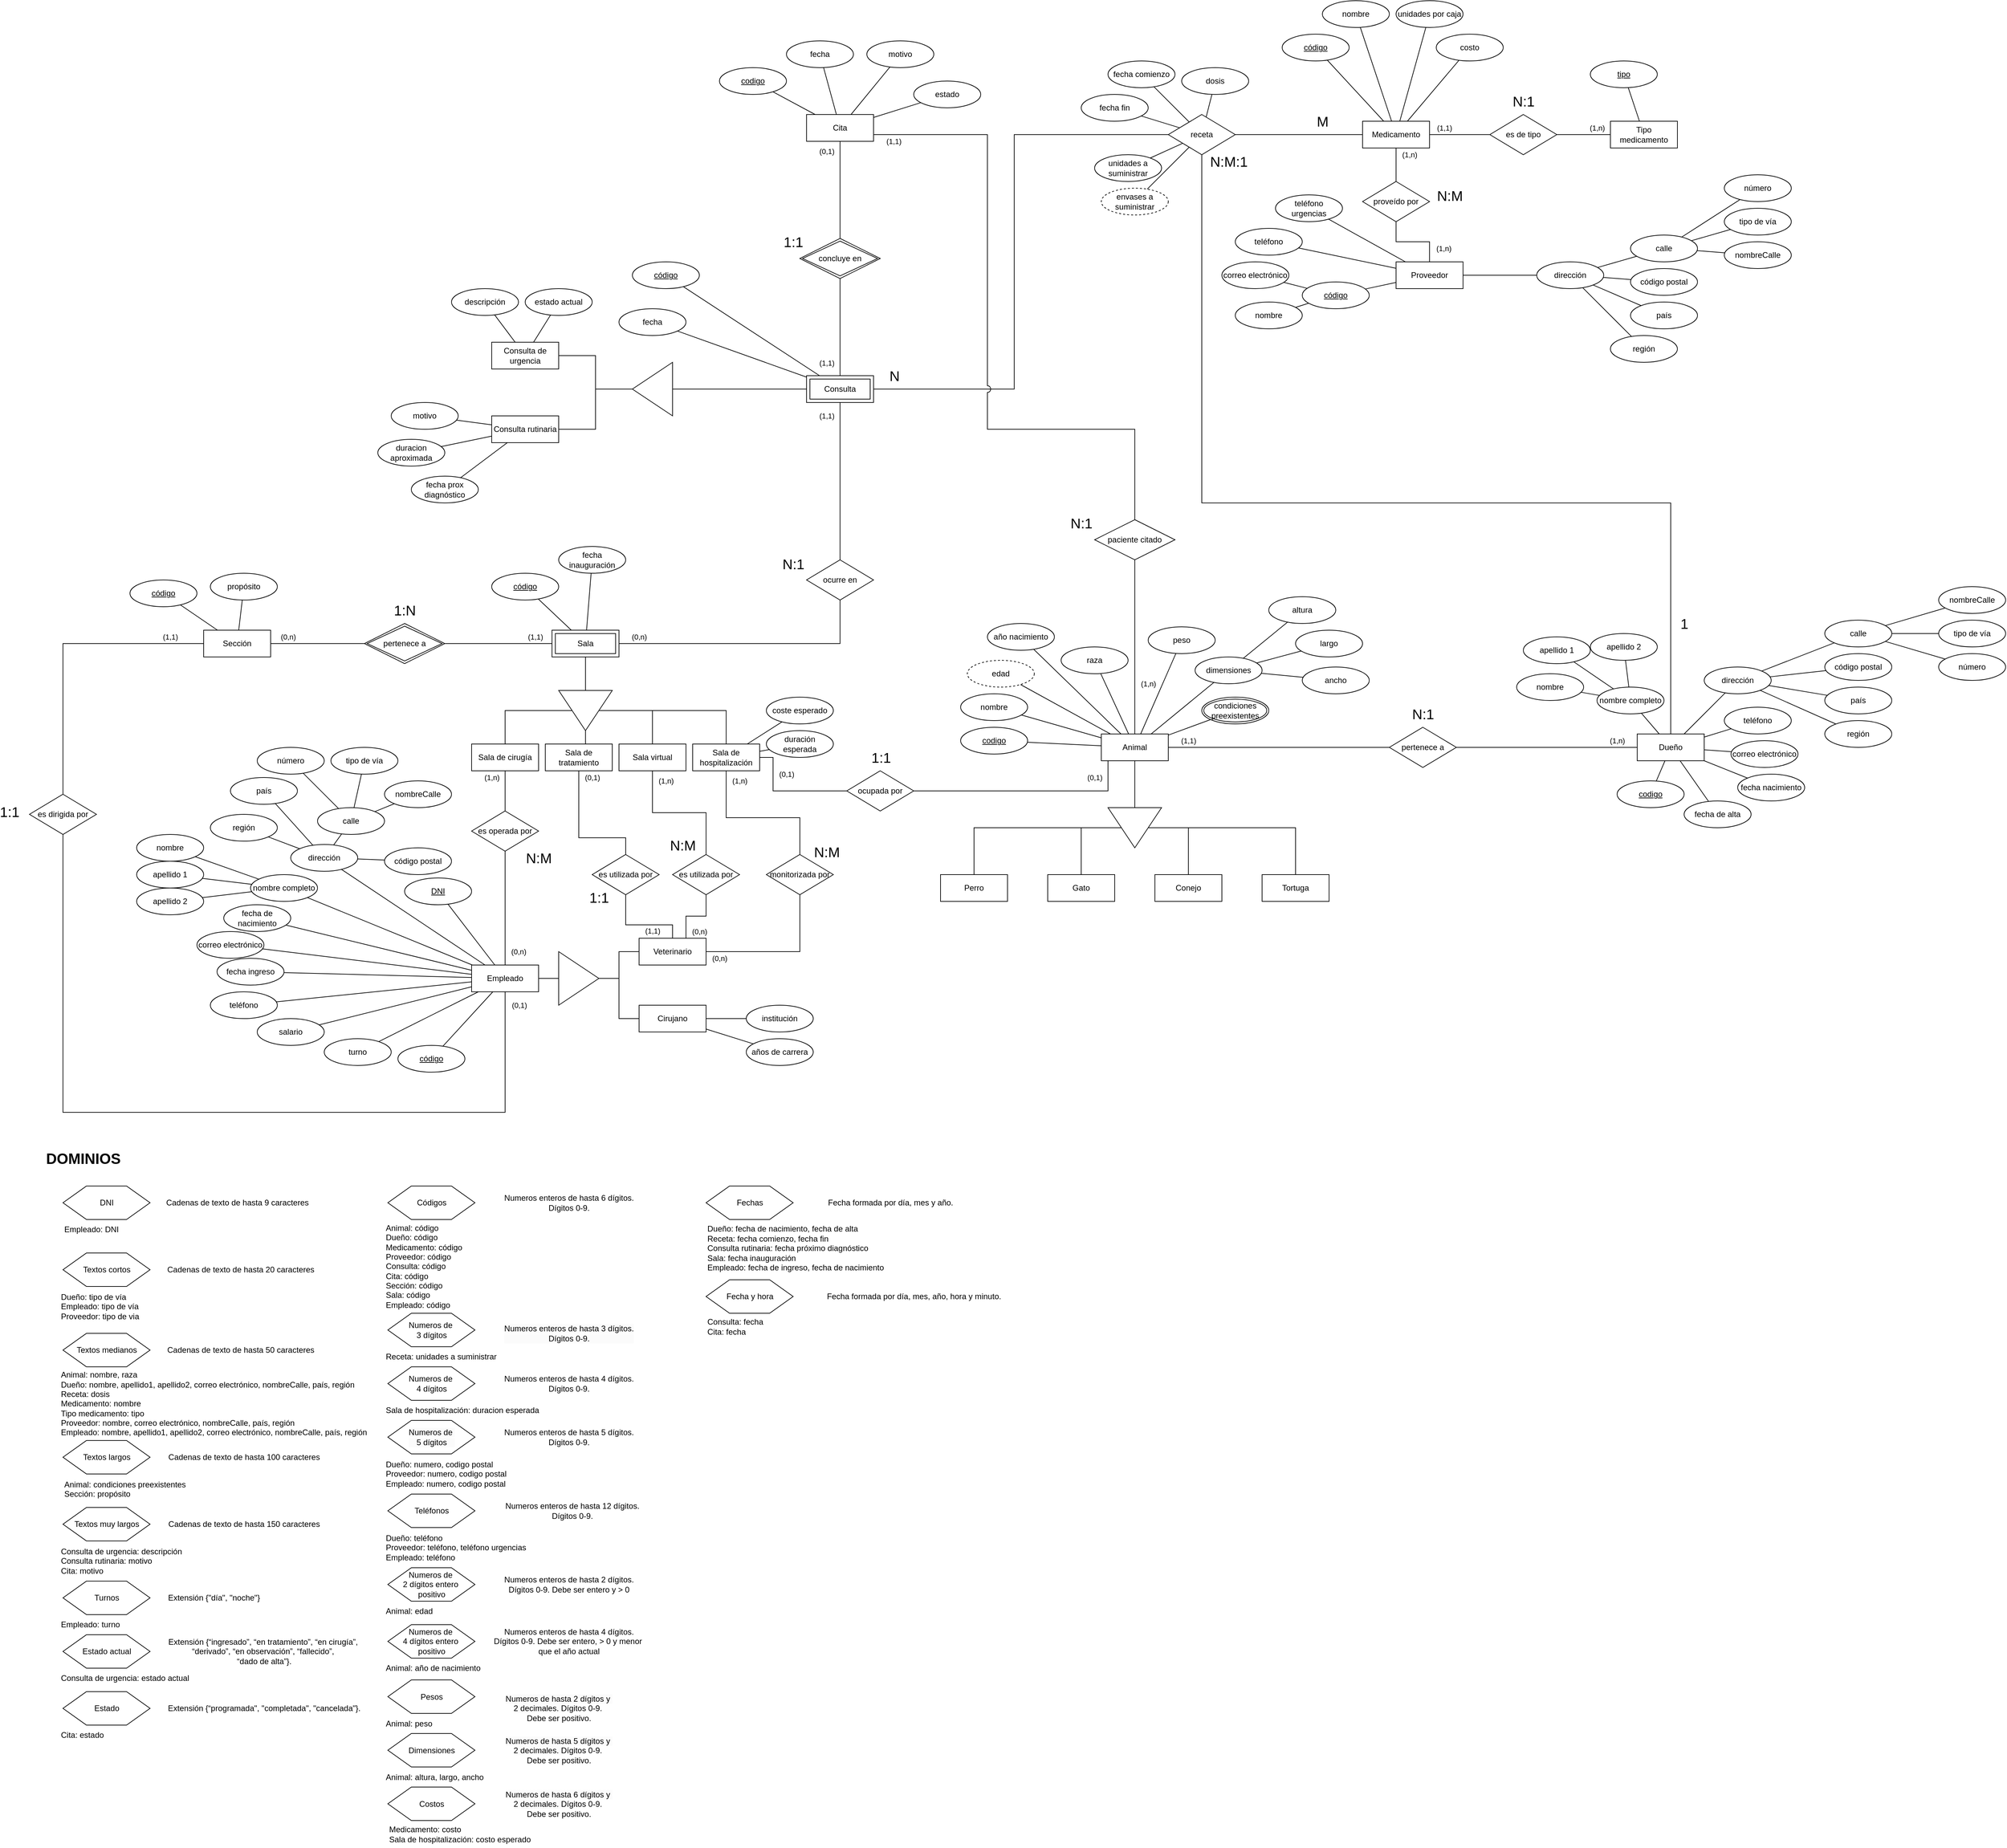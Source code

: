 <mxfile version="25.0.1">
  <diagram name="Page-1" id="3h0xx1Qamg4UTTMw1cyp">
    <mxGraphModel dx="2337" dy="1472" grid="1" gridSize="10" guides="1" tooltips="1" connect="1" arrows="1" fold="1" page="1" pageScale="1" pageWidth="850" pageHeight="1100" math="0" shadow="0">
      <root>
        <mxCell id="0" />
        <mxCell id="1" parent="0" />
        <mxCell id="jYLnMtY1XBDBMmt7jPl_-6" style="edgeStyle=orthogonalEdgeStyle;rounded=0;orthogonalLoop=1;jettySize=auto;html=1;endArrow=none;endFill=0;" parent="1" source="jYLnMtY1XBDBMmt7jPl_-40" target="jYLnMtY1XBDBMmt7jPl_-5" edge="1">
          <mxGeometry relative="1" as="geometry">
            <mxPoint x="250" y="815" as="sourcePoint" />
          </mxGeometry>
        </mxCell>
        <mxCell id="jYLnMtY1XBDBMmt7jPl_-22" style="rounded=0;orthogonalLoop=1;jettySize=auto;html=1;endArrow=none;endFill=0;" parent="1" source="jYLnMtY1XBDBMmt7jPl_-40" target="jYLnMtY1XBDBMmt7jPl_-50" edge="1">
          <mxGeometry relative="1" as="geometry">
            <mxPoint x="310" y="776.19" as="sourcePoint" />
            <mxPoint x="393.256" y="746.204" as="targetPoint" />
          </mxGeometry>
        </mxCell>
        <mxCell id="jYLnMtY1XBDBMmt7jPl_-23" style="rounded=0;orthogonalLoop=1;jettySize=auto;html=1;endArrow=none;endFill=0;" parent="1" source="jYLnMtY1XBDBMmt7jPl_-40" target="jYLnMtY1XBDBMmt7jPl_-49" edge="1">
          <mxGeometry relative="1" as="geometry">
            <mxPoint x="310" y="755.738" as="sourcePoint" />
            <mxPoint x="374.193" y="696.868" as="targetPoint" />
          </mxGeometry>
        </mxCell>
        <mxCell id="jYLnMtY1XBDBMmt7jPl_-24" style="rounded=0;orthogonalLoop=1;jettySize=auto;html=1;endArrow=none;endFill=0;" parent="1" source="jYLnMtY1XBDBMmt7jPl_-40" target="jYLnMtY1XBDBMmt7jPl_-48" edge="1">
          <mxGeometry relative="1" as="geometry">
            <mxPoint x="274.224" y="755" as="sourcePoint" />
            <mxPoint x="293.715" y="674.041" as="targetPoint" />
          </mxGeometry>
        </mxCell>
        <mxCell id="jYLnMtY1XBDBMmt7jPl_-25" style="rounded=0;orthogonalLoop=1;jettySize=auto;html=1;endArrow=none;endFill=0;" parent="1" source="jYLnMtY1XBDBMmt7jPl_-40" target="jYLnMtY1XBDBMmt7jPl_-44" edge="1">
          <mxGeometry relative="1" as="geometry">
            <mxPoint x="247.667" y="755" as="sourcePoint" />
            <mxPoint x="242.22" y="684.97" as="targetPoint" />
          </mxGeometry>
        </mxCell>
        <mxCell id="jYLnMtY1XBDBMmt7jPl_-26" style="rounded=0;orthogonalLoop=1;jettySize=auto;html=1;endArrow=none;endFill=0;" parent="1" source="jYLnMtY1XBDBMmt7jPl_-40" target="jYLnMtY1XBDBMmt7jPl_-38" edge="1">
          <mxGeometry relative="1" as="geometry">
            <mxPoint x="190" y="762.876" as="sourcePoint" />
            <mxPoint x="99.279" y="713.562" as="targetPoint" />
          </mxGeometry>
        </mxCell>
        <mxCell id="jYLnMtY1XBDBMmt7jPl_-27" style="rounded=0;orthogonalLoop=1;jettySize=auto;html=1;endArrow=none;endFill=0;" parent="1" source="jYLnMtY1XBDBMmt7jPl_-40" target="jYLnMtY1XBDBMmt7jPl_-37" edge="1">
          <mxGeometry relative="1" as="geometry">
            <mxPoint x="190" y="778.689" as="sourcePoint" />
            <mxPoint x="109.245" y="770.195" as="targetPoint" />
          </mxGeometry>
        </mxCell>
        <mxCell id="jYLnMtY1XBDBMmt7jPl_-29" style="rounded=0;orthogonalLoop=1;jettySize=auto;html=1;endArrow=none;endFill=0;" parent="1" source="jYLnMtY1XBDBMmt7jPl_-40" target="jYLnMtY1XBDBMmt7jPl_-33" edge="1">
          <mxGeometry relative="1" as="geometry">
            <mxPoint x="310" y="797" as="sourcePoint" />
            <mxPoint x="402.001" y="816.153" as="targetPoint" />
          </mxGeometry>
        </mxCell>
        <mxCell id="jYLnMtY1XBDBMmt7jPl_-36" style="rounded=0;orthogonalLoop=1;jettySize=auto;html=1;endArrow=none;endFill=0;" parent="1" source="jYLnMtY1XBDBMmt7jPl_-40" target="jYLnMtY1XBDBMmt7jPl_-35" edge="1">
          <mxGeometry relative="1" as="geometry">
            <mxPoint x="212.482" y="755" as="sourcePoint" />
          </mxGeometry>
        </mxCell>
        <mxCell id="jYLnMtY1XBDBMmt7jPl_-7" style="edgeStyle=orthogonalEdgeStyle;rounded=0;orthogonalLoop=1;jettySize=auto;html=1;endArrow=none;endFill=0;" parent="1" source="jYLnMtY1XBDBMmt7jPl_-5" target="jYLnMtY1XBDBMmt7jPl_-53" edge="1">
          <mxGeometry relative="1" as="geometry">
            <mxPoint x="10" y="985" as="targetPoint" />
          </mxGeometry>
        </mxCell>
        <mxCell id="jYLnMtY1XBDBMmt7jPl_-8" style="edgeStyle=orthogonalEdgeStyle;rounded=0;orthogonalLoop=1;jettySize=auto;html=1;endArrow=none;endFill=0;" parent="1" source="jYLnMtY1XBDBMmt7jPl_-5" target="jYLnMtY1XBDBMmt7jPl_-54" edge="1">
          <mxGeometry relative="1" as="geometry">
            <mxPoint x="170" y="985" as="targetPoint" />
            <Array as="points">
              <mxPoint x="170" y="905" />
            </Array>
          </mxGeometry>
        </mxCell>
        <mxCell id="jYLnMtY1XBDBMmt7jPl_-9" style="edgeStyle=orthogonalEdgeStyle;rounded=0;orthogonalLoop=1;jettySize=auto;html=1;endArrow=none;endFill=0;" parent="1" source="jYLnMtY1XBDBMmt7jPl_-5" target="jYLnMtY1XBDBMmt7jPl_-55" edge="1">
          <mxGeometry relative="1" as="geometry">
            <mxPoint x="330" y="985" as="targetPoint" />
            <Array as="points">
              <mxPoint x="330" y="905" />
            </Array>
          </mxGeometry>
        </mxCell>
        <mxCell id="jYLnMtY1XBDBMmt7jPl_-11" style="edgeStyle=orthogonalEdgeStyle;rounded=0;orthogonalLoop=1;jettySize=auto;html=1;endArrow=none;endFill=0;" parent="1" source="jYLnMtY1XBDBMmt7jPl_-5" target="jYLnMtY1XBDBMmt7jPl_-56" edge="1">
          <mxGeometry relative="1" as="geometry">
            <mxPoint x="490" y="985" as="targetPoint" />
          </mxGeometry>
        </mxCell>
        <mxCell id="jYLnMtY1XBDBMmt7jPl_-5" value="" style="triangle;whiteSpace=wrap;html=1;direction=south;rounded=0;" parent="1" vertex="1">
          <mxGeometry x="210" y="875" width="80" height="60" as="geometry" />
        </mxCell>
        <mxCell id="jYLnMtY1XBDBMmt7jPl_-20" style="rounded=0;orthogonalLoop=1;jettySize=auto;html=1;endArrow=none;endFill=0;" parent="1" source="jYLnMtY1XBDBMmt7jPl_-50" target="jYLnMtY1XBDBMmt7jPl_-51" edge="1">
          <mxGeometry relative="1" as="geometry">
            <mxPoint x="470.836" y="716.855" as="sourcePoint" />
            <mxPoint x="498.676" y="702.708" as="targetPoint" />
          </mxGeometry>
        </mxCell>
        <mxCell id="jYLnMtY1XBDBMmt7jPl_-21" style="rounded=0;orthogonalLoop=1;jettySize=auto;html=1;endArrow=none;endFill=0;" parent="1" source="jYLnMtY1XBDBMmt7jPl_-50" target="jYLnMtY1XBDBMmt7jPl_-52" edge="1">
          <mxGeometry relative="1" as="geometry">
            <mxPoint x="478.909" y="741.566" as="sourcePoint" />
            <mxPoint x="521.091" y="748.434" as="targetPoint" />
          </mxGeometry>
        </mxCell>
        <mxCell id="jYLnMtY1XBDBMmt7jPl_-33" value="condiciones preexistentes" style="ellipse;shape=doubleEllipse;margin=3;whiteSpace=wrap;html=1;align=center;" parent="1" vertex="1">
          <mxGeometry x="350" y="710" width="100" height="40" as="geometry" />
        </mxCell>
        <mxCell id="jYLnMtY1XBDBMmt7jPl_-35" value="edad" style="ellipse;whiteSpace=wrap;html=1;align=center;dashed=1;" parent="1" vertex="1">
          <mxGeometry y="655" width="100" height="40" as="geometry" />
        </mxCell>
        <mxCell id="jYLnMtY1XBDBMmt7jPl_-37" value="codigo" style="ellipse;whiteSpace=wrap;html=1;align=center;fontStyle=4;" parent="1" vertex="1">
          <mxGeometry x="-10" y="755" width="100" height="40" as="geometry" />
        </mxCell>
        <mxCell id="jYLnMtY1XBDBMmt7jPl_-38" value="nombre" style="ellipse;whiteSpace=wrap;html=1;align=center;" parent="1" vertex="1">
          <mxGeometry x="-10" y="705" width="100" height="40" as="geometry" />
        </mxCell>
        <mxCell id="jYLnMtY1XBDBMmt7jPl_-108" style="edgeStyle=orthogonalEdgeStyle;rounded=0;orthogonalLoop=1;jettySize=auto;html=1;endArrow=none;endFill=0;" parent="1" source="jYLnMtY1XBDBMmt7jPl_-40" target="jYLnMtY1XBDBMmt7jPl_-109" edge="1">
          <mxGeometry relative="1" as="geometry">
            <mxPoint x="620" y="785" as="targetPoint" />
          </mxGeometry>
        </mxCell>
        <mxCell id="jYLnMtY1XBDBMmt7jPl_-112" value="(1,1)" style="edgeLabel;html=1;align=center;verticalAlign=middle;resizable=0;points=[];" parent="jYLnMtY1XBDBMmt7jPl_-108" vertex="1" connectable="0">
          <mxGeometry x="-0.861" y="-2" relative="1" as="geometry">
            <mxPoint x="7" y="-12" as="offset" />
          </mxGeometry>
        </mxCell>
        <mxCell id="jYLnMtY1XBDBMmt7jPl_-113" value="&lt;font style=&quot;font-size: 21px;&quot;&gt;N:1&lt;/font&gt;" style="edgeLabel;html=1;align=center;verticalAlign=middle;resizable=0;points=[];" parent="jYLnMtY1XBDBMmt7jPl_-108" vertex="1" connectable="0">
          <mxGeometry x="0.811" y="3" relative="1" as="geometry">
            <mxPoint x="81" y="-47" as="offset" />
          </mxGeometry>
        </mxCell>
        <mxCell id="jYLnMtY1XBDBMmt7jPl_-40" value="Animal" style="whiteSpace=wrap;html=1;align=center;" parent="1" vertex="1">
          <mxGeometry x="200" y="765" width="100" height="40" as="geometry" />
        </mxCell>
        <mxCell id="jYLnMtY1XBDBMmt7jPl_-44" value="año nacimiento" style="ellipse;whiteSpace=wrap;html=1;align=center;" parent="1" vertex="1">
          <mxGeometry x="30" y="600" width="100" height="40" as="geometry" />
        </mxCell>
        <mxCell id="jYLnMtY1XBDBMmt7jPl_-48" value="raza" style="ellipse;whiteSpace=wrap;html=1;align=center;" parent="1" vertex="1">
          <mxGeometry x="140" y="635" width="100" height="40" as="geometry" />
        </mxCell>
        <mxCell id="jYLnMtY1XBDBMmt7jPl_-49" value="peso" style="ellipse;whiteSpace=wrap;html=1;align=center;" parent="1" vertex="1">
          <mxGeometry x="270" y="605" width="100" height="40" as="geometry" />
        </mxCell>
        <mxCell id="HlTitbdx7GmA0fprLowr-2" style="rounded=0;orthogonalLoop=1;jettySize=auto;html=1;endArrow=none;endFill=0;" edge="1" parent="1" source="jYLnMtY1XBDBMmt7jPl_-50" target="HlTitbdx7GmA0fprLowr-1">
          <mxGeometry relative="1" as="geometry" />
        </mxCell>
        <mxCell id="jYLnMtY1XBDBMmt7jPl_-50" value="dimensiones" style="ellipse;whiteSpace=wrap;html=1;align=center;" parent="1" vertex="1">
          <mxGeometry x="340" y="650" width="100" height="40" as="geometry" />
        </mxCell>
        <mxCell id="jYLnMtY1XBDBMmt7jPl_-51" value="altura" style="ellipse;whiteSpace=wrap;html=1;align=center;" parent="1" vertex="1">
          <mxGeometry x="450" y="560" width="100" height="40" as="geometry" />
        </mxCell>
        <mxCell id="jYLnMtY1XBDBMmt7jPl_-52" value="largo" style="ellipse;whiteSpace=wrap;html=1;align=center;" parent="1" vertex="1">
          <mxGeometry x="490" y="610" width="100" height="40" as="geometry" />
        </mxCell>
        <mxCell id="jYLnMtY1XBDBMmt7jPl_-53" value="Perro" style="whiteSpace=wrap;html=1;align=center;" parent="1" vertex="1">
          <mxGeometry x="-40" y="975" width="100" height="40" as="geometry" />
        </mxCell>
        <mxCell id="jYLnMtY1XBDBMmt7jPl_-54" value="Gato" style="whiteSpace=wrap;html=1;align=center;" parent="1" vertex="1">
          <mxGeometry x="120" y="975" width="100" height="40" as="geometry" />
        </mxCell>
        <mxCell id="jYLnMtY1XBDBMmt7jPl_-55" value="Conejo" style="whiteSpace=wrap;html=1;align=center;" parent="1" vertex="1">
          <mxGeometry x="280" y="975" width="100" height="40" as="geometry" />
        </mxCell>
        <mxCell id="jYLnMtY1XBDBMmt7jPl_-56" value="Tortuga" style="whiteSpace=wrap;html=1;align=center;" parent="1" vertex="1">
          <mxGeometry x="440" y="975" width="100" height="40" as="geometry" />
        </mxCell>
        <mxCell id="jYLnMtY1XBDBMmt7jPl_-66" style="edgeStyle=orthogonalEdgeStyle;rounded=0;orthogonalLoop=1;jettySize=auto;html=1;endArrow=none;endFill=0;" parent="1" source="r0H83FI5AYHTwfuRUeML-46" target="jYLnMtY1XBDBMmt7jPl_-63" edge="1">
          <mxGeometry relative="1" as="geometry">
            <mxPoint x="-240" y="250" as="sourcePoint" />
          </mxGeometry>
        </mxCell>
        <mxCell id="jYLnMtY1XBDBMmt7jPl_-124" style="rounded=0;orthogonalLoop=1;jettySize=auto;html=1;endArrow=none;endFill=0;" parent="1" source="r0H83FI5AYHTwfuRUeML-46" target="jYLnMtY1XBDBMmt7jPl_-122" edge="1">
          <mxGeometry relative="1" as="geometry">
            <mxPoint x="-206.465" y="230" as="sourcePoint" />
          </mxGeometry>
        </mxCell>
        <mxCell id="jYLnMtY1XBDBMmt7jPl_-125" style="rounded=0;orthogonalLoop=1;jettySize=auto;html=1;endArrow=none;endFill=0;" parent="1" source="r0H83FI5AYHTwfuRUeML-46" target="jYLnMtY1XBDBMmt7jPl_-123" edge="1">
          <mxGeometry relative="1" as="geometry">
            <mxPoint x="-222" y="230" as="sourcePoint" />
          </mxGeometry>
        </mxCell>
        <mxCell id="r0H83FI5AYHTwfuRUeML-3" style="edgeStyle=orthogonalEdgeStyle;rounded=0;orthogonalLoop=1;jettySize=auto;html=1;endArrow=none;endFill=0;" parent="1" source="r0H83FI5AYHTwfuRUeML-46" target="r0H83FI5AYHTwfuRUeML-2" edge="1">
          <mxGeometry relative="1" as="geometry">
            <mxPoint x="-140" y="250.048" as="sourcePoint" />
            <Array as="points">
              <mxPoint x="70" y="250" />
              <mxPoint x="70" y="-130" />
            </Array>
          </mxGeometry>
        </mxCell>
        <mxCell id="r0H83FI5AYHTwfuRUeML-76" value="&lt;font style=&quot;font-size: 21px;&quot;&gt;N&lt;/font&gt;" style="edgeLabel;html=1;align=center;verticalAlign=middle;resizable=0;points=[];" parent="r0H83FI5AYHTwfuRUeML-3" vertex="1" connectable="0">
          <mxGeometry x="-0.774" y="3" relative="1" as="geometry">
            <mxPoint x="-62" y="-17" as="offset" />
          </mxGeometry>
        </mxCell>
        <mxCell id="r0H83FI5AYHTwfuRUeML-19" style="edgeStyle=orthogonalEdgeStyle;rounded=0;orthogonalLoop=1;jettySize=auto;html=1;endArrow=none;endFill=0;" parent="1" source="r0H83FI5AYHTwfuRUeML-21" target="r0H83FI5AYHTwfuRUeML-18" edge="1">
          <mxGeometry relative="1" as="geometry">
            <Array as="points">
              <mxPoint x="-190" y="630" />
            </Array>
          </mxGeometry>
        </mxCell>
        <mxCell id="r0H83FI5AYHTwfuRUeML-23" value="(0,n)" style="edgeLabel;html=1;align=center;verticalAlign=middle;resizable=0;points=[];" parent="r0H83FI5AYHTwfuRUeML-19" vertex="1" connectable="0">
          <mxGeometry x="0.814" y="1" relative="1" as="geometry">
            <mxPoint x="-7" y="-11" as="offset" />
          </mxGeometry>
        </mxCell>
        <mxCell id="jYLnMtY1XBDBMmt7jPl_-119" style="rounded=0;orthogonalLoop=1;jettySize=auto;html=1;endArrow=none;endFill=0;" parent="1" source="jYLnMtY1XBDBMmt7jPl_-58" target="jYLnMtY1XBDBMmt7jPl_-118" edge="1">
          <mxGeometry relative="1" as="geometry" />
        </mxCell>
        <mxCell id="jYLnMtY1XBDBMmt7jPl_-121" style="rounded=0;orthogonalLoop=1;jettySize=auto;html=1;endArrow=none;endFill=0;" parent="1" source="jYLnMtY1XBDBMmt7jPl_-58" target="jYLnMtY1XBDBMmt7jPl_-120" edge="1">
          <mxGeometry relative="1" as="geometry" />
        </mxCell>
        <mxCell id="jYLnMtY1XBDBMmt7jPl_-58" value="Consulta de urgencia" style="whiteSpace=wrap;html=1;align=center;" parent="1" vertex="1">
          <mxGeometry x="-710" y="180" width="100" height="40" as="geometry" />
        </mxCell>
        <mxCell id="jYLnMtY1XBDBMmt7jPl_-68" style="rounded=0;orthogonalLoop=1;jettySize=auto;html=1;endArrow=none;endFill=0;" parent="1" source="jYLnMtY1XBDBMmt7jPl_-59" target="jYLnMtY1XBDBMmt7jPl_-67" edge="1">
          <mxGeometry relative="1" as="geometry" />
        </mxCell>
        <mxCell id="jYLnMtY1XBDBMmt7jPl_-59" value="Consulta rutinaria" style="whiteSpace=wrap;html=1;align=center;" parent="1" vertex="1">
          <mxGeometry x="-710" y="290" width="100" height="40" as="geometry" />
        </mxCell>
        <mxCell id="jYLnMtY1XBDBMmt7jPl_-64" style="edgeStyle=orthogonalEdgeStyle;rounded=0;orthogonalLoop=1;jettySize=auto;html=1;endArrow=none;endFill=0;" parent="1" source="jYLnMtY1XBDBMmt7jPl_-63" target="jYLnMtY1XBDBMmt7jPl_-58" edge="1">
          <mxGeometry relative="1" as="geometry" />
        </mxCell>
        <mxCell id="jYLnMtY1XBDBMmt7jPl_-65" style="edgeStyle=orthogonalEdgeStyle;rounded=0;orthogonalLoop=1;jettySize=auto;html=1;endArrow=none;endFill=0;" parent="1" source="jYLnMtY1XBDBMmt7jPl_-63" target="jYLnMtY1XBDBMmt7jPl_-59" edge="1">
          <mxGeometry relative="1" as="geometry" />
        </mxCell>
        <mxCell id="jYLnMtY1XBDBMmt7jPl_-63" value="" style="triangle;whiteSpace=wrap;html=1;direction=west;" parent="1" vertex="1">
          <mxGeometry x="-500" y="210" width="60" height="80" as="geometry" />
        </mxCell>
        <mxCell id="jYLnMtY1XBDBMmt7jPl_-67" value="fecha prox diagnóstico" style="ellipse;whiteSpace=wrap;html=1;align=center;" parent="1" vertex="1">
          <mxGeometry x="-830" y="380" width="100" height="40" as="geometry" />
        </mxCell>
        <mxCell id="jYLnMtY1XBDBMmt7jPl_-69" value="duracion aproximada" style="ellipse;whiteSpace=wrap;html=1;align=center;" parent="1" vertex="1">
          <mxGeometry x="-880" y="325" width="100" height="40" as="geometry" />
        </mxCell>
        <mxCell id="jYLnMtY1XBDBMmt7jPl_-70" style="rounded=0;orthogonalLoop=1;jettySize=auto;html=1;endArrow=none;endFill=0;" parent="1" source="jYLnMtY1XBDBMmt7jPl_-59" target="jYLnMtY1XBDBMmt7jPl_-69" edge="1">
          <mxGeometry relative="1" as="geometry">
            <mxPoint x="-650" y="340" as="sourcePoint" />
            <mxPoint x="-650" y="390" as="targetPoint" />
          </mxGeometry>
        </mxCell>
        <mxCell id="jYLnMtY1XBDBMmt7jPl_-73" style="rounded=0;orthogonalLoop=1;jettySize=auto;html=1;endArrow=none;endFill=0;" parent="1" source="jYLnMtY1XBDBMmt7jPl_-59" target="HlTitbdx7GmA0fprLowr-8" edge="1">
          <mxGeometry relative="1" as="geometry">
            <mxPoint x="-590" y="302.638" as="sourcePoint" />
            <mxPoint x="-744.784" y="293.537" as="targetPoint" />
          </mxGeometry>
        </mxCell>
        <mxCell id="jYLnMtY1XBDBMmt7jPl_-82" style="rounded=0;orthogonalLoop=1;jettySize=auto;html=1;endArrow=none;endFill=0;" parent="1" source="jYLnMtY1XBDBMmt7jPl_-76" target="jYLnMtY1XBDBMmt7jPl_-77" edge="1">
          <mxGeometry relative="1" as="geometry" />
        </mxCell>
        <mxCell id="jYLnMtY1XBDBMmt7jPl_-83" style="rounded=0;orthogonalLoop=1;jettySize=auto;html=1;endArrow=none;endFill=0;" parent="1" source="jYLnMtY1XBDBMmt7jPl_-76" target="jYLnMtY1XBDBMmt7jPl_-78" edge="1">
          <mxGeometry relative="1" as="geometry" />
        </mxCell>
        <mxCell id="jYLnMtY1XBDBMmt7jPl_-84" style="rounded=0;orthogonalLoop=1;jettySize=auto;html=1;endArrow=none;endFill=0;" parent="1" source="jYLnMtY1XBDBMmt7jPl_-76" target="jYLnMtY1XBDBMmt7jPl_-79" edge="1">
          <mxGeometry relative="1" as="geometry" />
        </mxCell>
        <mxCell id="jYLnMtY1XBDBMmt7jPl_-85" style="rounded=0;orthogonalLoop=1;jettySize=auto;html=1;endArrow=none;endFill=0;" parent="1" source="jYLnMtY1XBDBMmt7jPl_-76" target="jYLnMtY1XBDBMmt7jPl_-80" edge="1">
          <mxGeometry relative="1" as="geometry" />
        </mxCell>
        <mxCell id="jYLnMtY1XBDBMmt7jPl_-86" style="rounded=0;orthogonalLoop=1;jettySize=auto;html=1;endArrow=none;endFill=0;" parent="1" source="jYLnMtY1XBDBMmt7jPl_-76" target="jYLnMtY1XBDBMmt7jPl_-81" edge="1">
          <mxGeometry relative="1" as="geometry" />
        </mxCell>
        <mxCell id="jYLnMtY1XBDBMmt7jPl_-115" style="rounded=0;orthogonalLoop=1;jettySize=auto;html=1;endArrow=none;endFill=0;" parent="1" source="jYLnMtY1XBDBMmt7jPl_-76" target="jYLnMtY1XBDBMmt7jPl_-114" edge="1">
          <mxGeometry relative="1" as="geometry" />
        </mxCell>
        <mxCell id="jYLnMtY1XBDBMmt7jPl_-117" style="rounded=0;orthogonalLoop=1;jettySize=auto;html=1;endArrow=none;endFill=0;" parent="1" source="jYLnMtY1XBDBMmt7jPl_-76" target="jYLnMtY1XBDBMmt7jPl_-116" edge="1">
          <mxGeometry relative="1" as="geometry" />
        </mxCell>
        <mxCell id="jYLnMtY1XBDBMmt7jPl_-76" value="Dueño" style="whiteSpace=wrap;html=1;align=center;" parent="1" vertex="1">
          <mxGeometry x="1000" y="765" width="100" height="40" as="geometry" />
        </mxCell>
        <mxCell id="jYLnMtY1XBDBMmt7jPl_-90" style="rounded=0;orthogonalLoop=1;jettySize=auto;html=1;endArrow=none;endFill=0;" parent="1" source="jYLnMtY1XBDBMmt7jPl_-77" target="jYLnMtY1XBDBMmt7jPl_-87" edge="1">
          <mxGeometry relative="1" as="geometry" />
        </mxCell>
        <mxCell id="jYLnMtY1XBDBMmt7jPl_-91" style="rounded=0;orthogonalLoop=1;jettySize=auto;html=1;endArrow=none;endFill=0;" parent="1" source="jYLnMtY1XBDBMmt7jPl_-77" target="jYLnMtY1XBDBMmt7jPl_-88" edge="1">
          <mxGeometry relative="1" as="geometry" />
        </mxCell>
        <mxCell id="jYLnMtY1XBDBMmt7jPl_-92" style="rounded=0;orthogonalLoop=1;jettySize=auto;html=1;endArrow=none;endFill=0;" parent="1" source="jYLnMtY1XBDBMmt7jPl_-77" target="jYLnMtY1XBDBMmt7jPl_-89" edge="1">
          <mxGeometry relative="1" as="geometry" />
        </mxCell>
        <mxCell id="jYLnMtY1XBDBMmt7jPl_-77" value="nombre completo" style="ellipse;whiteSpace=wrap;html=1;align=center;" parent="1" vertex="1">
          <mxGeometry x="940" y="695" width="100" height="40" as="geometry" />
        </mxCell>
        <mxCell id="jYLnMtY1XBDBMmt7jPl_-97" style="rounded=0;orthogonalLoop=1;jettySize=auto;html=1;endArrow=none;endFill=0;" parent="1" source="jYLnMtY1XBDBMmt7jPl_-78" target="jYLnMtY1XBDBMmt7jPl_-93" edge="1">
          <mxGeometry relative="1" as="geometry" />
        </mxCell>
        <mxCell id="jYLnMtY1XBDBMmt7jPl_-98" style="rounded=0;orthogonalLoop=1;jettySize=auto;html=1;endArrow=none;endFill=0;" parent="1" source="jYLnMtY1XBDBMmt7jPl_-78" target="jYLnMtY1XBDBMmt7jPl_-94" edge="1">
          <mxGeometry relative="1" as="geometry" />
        </mxCell>
        <mxCell id="jYLnMtY1XBDBMmt7jPl_-99" style="rounded=0;orthogonalLoop=1;jettySize=auto;html=1;endArrow=none;endFill=0;" parent="1" source="jYLnMtY1XBDBMmt7jPl_-78" target="jYLnMtY1XBDBMmt7jPl_-95" edge="1">
          <mxGeometry relative="1" as="geometry" />
        </mxCell>
        <mxCell id="jYLnMtY1XBDBMmt7jPl_-100" style="rounded=0;orthogonalLoop=1;jettySize=auto;html=1;endArrow=none;endFill=0;" parent="1" source="jYLnMtY1XBDBMmt7jPl_-78" target="jYLnMtY1XBDBMmt7jPl_-96" edge="1">
          <mxGeometry relative="1" as="geometry" />
        </mxCell>
        <mxCell id="jYLnMtY1XBDBMmt7jPl_-78" value="dirección" style="ellipse;whiteSpace=wrap;html=1;align=center;" parent="1" vertex="1">
          <mxGeometry x="1100" y="665" width="100" height="40" as="geometry" />
        </mxCell>
        <mxCell id="jYLnMtY1XBDBMmt7jPl_-79" value="teléfono" style="ellipse;whiteSpace=wrap;html=1;align=center;" parent="1" vertex="1">
          <mxGeometry x="1130" y="725" width="100" height="40" as="geometry" />
        </mxCell>
        <mxCell id="jYLnMtY1XBDBMmt7jPl_-80" value="correo electrónico" style="ellipse;whiteSpace=wrap;html=1;align=center;" parent="1" vertex="1">
          <mxGeometry x="1140" y="775" width="100" height="40" as="geometry" />
        </mxCell>
        <mxCell id="jYLnMtY1XBDBMmt7jPl_-81" value="fecha de alta" style="ellipse;whiteSpace=wrap;html=1;align=center;" parent="1" vertex="1">
          <mxGeometry x="1070" y="865" width="100" height="40" as="geometry" />
        </mxCell>
        <mxCell id="jYLnMtY1XBDBMmt7jPl_-87" value="nombre" style="ellipse;whiteSpace=wrap;html=1;align=center;" parent="1" vertex="1">
          <mxGeometry x="820" y="675" width="100" height="40" as="geometry" />
        </mxCell>
        <mxCell id="jYLnMtY1XBDBMmt7jPl_-88" value="apellido 1" style="ellipse;whiteSpace=wrap;html=1;align=center;" parent="1" vertex="1">
          <mxGeometry x="830" y="620" width="100" height="40" as="geometry" />
        </mxCell>
        <mxCell id="jYLnMtY1XBDBMmt7jPl_-89" value="apellido 2" style="ellipse;whiteSpace=wrap;html=1;align=center;" parent="1" vertex="1">
          <mxGeometry x="930" y="615" width="100" height="40" as="geometry" />
        </mxCell>
        <mxCell id="jYLnMtY1XBDBMmt7jPl_-104" style="rounded=0;orthogonalLoop=1;jettySize=auto;html=1;endArrow=none;endFill=0;" parent="1" source="jYLnMtY1XBDBMmt7jPl_-93" target="jYLnMtY1XBDBMmt7jPl_-101" edge="1">
          <mxGeometry relative="1" as="geometry" />
        </mxCell>
        <mxCell id="jYLnMtY1XBDBMmt7jPl_-105" style="rounded=0;orthogonalLoop=1;jettySize=auto;html=1;endArrow=none;endFill=0;" parent="1" source="jYLnMtY1XBDBMmt7jPl_-93" target="jYLnMtY1XBDBMmt7jPl_-102" edge="1">
          <mxGeometry relative="1" as="geometry" />
        </mxCell>
        <mxCell id="jYLnMtY1XBDBMmt7jPl_-106" style="rounded=0;orthogonalLoop=1;jettySize=auto;html=1;endArrow=none;endFill=0;" parent="1" source="jYLnMtY1XBDBMmt7jPl_-93" target="jYLnMtY1XBDBMmt7jPl_-103" edge="1">
          <mxGeometry relative="1" as="geometry" />
        </mxCell>
        <mxCell id="jYLnMtY1XBDBMmt7jPl_-93" value="calle" style="ellipse;whiteSpace=wrap;html=1;align=center;" parent="1" vertex="1">
          <mxGeometry x="1280" y="595" width="100" height="40" as="geometry" />
        </mxCell>
        <mxCell id="jYLnMtY1XBDBMmt7jPl_-94" value="código postal" style="ellipse;whiteSpace=wrap;html=1;align=center;" parent="1" vertex="1">
          <mxGeometry x="1280" y="645" width="100" height="40" as="geometry" />
        </mxCell>
        <mxCell id="jYLnMtY1XBDBMmt7jPl_-95" value="país" style="ellipse;whiteSpace=wrap;html=1;align=center;" parent="1" vertex="1">
          <mxGeometry x="1280" y="695" width="100" height="40" as="geometry" />
        </mxCell>
        <mxCell id="jYLnMtY1XBDBMmt7jPl_-96" value="región" style="ellipse;whiteSpace=wrap;html=1;align=center;" parent="1" vertex="1">
          <mxGeometry x="1280" y="745" width="100" height="40" as="geometry" />
        </mxCell>
        <mxCell id="jYLnMtY1XBDBMmt7jPl_-101" value="nombreCalle" style="ellipse;whiteSpace=wrap;html=1;align=center;" parent="1" vertex="1">
          <mxGeometry x="1450" y="545" width="100" height="40" as="geometry" />
        </mxCell>
        <mxCell id="jYLnMtY1XBDBMmt7jPl_-102" value="tipo de vía" style="ellipse;whiteSpace=wrap;html=1;align=center;" parent="1" vertex="1">
          <mxGeometry x="1450" y="595" width="100" height="40" as="geometry" />
        </mxCell>
        <mxCell id="jYLnMtY1XBDBMmt7jPl_-103" value="número" style="ellipse;whiteSpace=wrap;html=1;align=center;" parent="1" vertex="1">
          <mxGeometry x="1450" y="645" width="100" height="40" as="geometry" />
        </mxCell>
        <mxCell id="jYLnMtY1XBDBMmt7jPl_-110" style="edgeStyle=orthogonalEdgeStyle;rounded=0;orthogonalLoop=1;jettySize=auto;html=1;endArrow=none;endFill=0;" parent="1" source="jYLnMtY1XBDBMmt7jPl_-109" target="jYLnMtY1XBDBMmt7jPl_-76" edge="1">
          <mxGeometry relative="1" as="geometry" />
        </mxCell>
        <mxCell id="jYLnMtY1XBDBMmt7jPl_-111" value="(1,n)" style="edgeLabel;html=1;align=center;verticalAlign=middle;resizable=0;points=[];" parent="jYLnMtY1XBDBMmt7jPl_-110" vertex="1" connectable="0">
          <mxGeometry x="0.636" y="3" relative="1" as="geometry">
            <mxPoint x="19" y="-7" as="offset" />
          </mxGeometry>
        </mxCell>
        <mxCell id="jYLnMtY1XBDBMmt7jPl_-109" value="pertenece a" style="rhombus;whiteSpace=wrap;html=1;" parent="1" vertex="1">
          <mxGeometry x="630" y="755" width="100" height="60" as="geometry" />
        </mxCell>
        <mxCell id="jYLnMtY1XBDBMmt7jPl_-114" value="fecha nacimiento" style="ellipse;whiteSpace=wrap;html=1;align=center;" parent="1" vertex="1">
          <mxGeometry x="1150" y="825" width="100" height="40" as="geometry" />
        </mxCell>
        <mxCell id="jYLnMtY1XBDBMmt7jPl_-116" value="codigo" style="ellipse;whiteSpace=wrap;html=1;align=center;fontStyle=4;" parent="1" vertex="1">
          <mxGeometry x="970" y="835" width="100" height="40" as="geometry" />
        </mxCell>
        <mxCell id="jYLnMtY1XBDBMmt7jPl_-118" value="descripción" style="ellipse;whiteSpace=wrap;html=1;align=center;" parent="1" vertex="1">
          <mxGeometry x="-770" y="100" width="100" height="40" as="geometry" />
        </mxCell>
        <mxCell id="jYLnMtY1XBDBMmt7jPl_-120" value="estado actual" style="ellipse;whiteSpace=wrap;html=1;align=center;" parent="1" vertex="1">
          <mxGeometry x="-660" y="100" width="100" height="40" as="geometry" />
        </mxCell>
        <mxCell id="jYLnMtY1XBDBMmt7jPl_-122" value="código" style="ellipse;whiteSpace=wrap;html=1;align=center;fontStyle=4" parent="1" vertex="1">
          <mxGeometry x="-500" y="60" width="100" height="40" as="geometry" />
        </mxCell>
        <mxCell id="jYLnMtY1XBDBMmt7jPl_-123" value="fecha" style="ellipse;whiteSpace=wrap;html=1;align=center;" parent="1" vertex="1">
          <mxGeometry x="-520" y="130" width="100" height="40" as="geometry" />
        </mxCell>
        <mxCell id="jYLnMtY1XBDBMmt7jPl_-130" style="edgeStyle=orthogonalEdgeStyle;rounded=0;orthogonalLoop=1;jettySize=auto;html=1;endArrow=none;endFill=0;" parent="1" source="r0H83FI5AYHTwfuRUeML-18" target="jYLnMtY1XBDBMmt7jPl_-129" edge="1">
          <mxGeometry relative="1" as="geometry">
            <mxPoint x="-570" y="650" as="sourcePoint" />
          </mxGeometry>
        </mxCell>
        <mxCell id="jYLnMtY1XBDBMmt7jPl_-155" style="rounded=0;orthogonalLoop=1;jettySize=auto;html=1;endArrow=none;endFill=0;" parent="1" source="r0H83FI5AYHTwfuRUeML-18" target="jYLnMtY1XBDBMmt7jPl_-154" edge="1">
          <mxGeometry relative="1" as="geometry">
            <mxPoint x="-591.169" y="610" as="sourcePoint" />
          </mxGeometry>
        </mxCell>
        <mxCell id="jYLnMtY1XBDBMmt7jPl_-156" style="rounded=0;orthogonalLoop=1;jettySize=auto;html=1;endArrow=none;endFill=0;" parent="1" source="r0H83FI5AYHTwfuRUeML-18" target="jYLnMtY1XBDBMmt7jPl_-153" edge="1">
          <mxGeometry relative="1" as="geometry">
            <mxPoint x="-568.4" y="610" as="sourcePoint" />
          </mxGeometry>
        </mxCell>
        <mxCell id="jYLnMtY1XBDBMmt7jPl_-178" style="edgeStyle=orthogonalEdgeStyle;rounded=0;orthogonalLoop=1;jettySize=auto;html=1;endArrow=none;endFill=0;" parent="1" source="r0H83FI5AYHTwfuRUeML-18" target="r0H83FI5AYHTwfuRUeML-17" edge="1">
          <mxGeometry relative="1" as="geometry">
            <mxPoint x="-800" y="630" as="targetPoint" />
            <mxPoint x="-620" y="630" as="sourcePoint" />
          </mxGeometry>
        </mxCell>
        <mxCell id="jYLnMtY1XBDBMmt7jPl_-182" value="(1,1)" style="edgeLabel;html=1;align=center;verticalAlign=middle;resizable=0;points=[];" parent="jYLnMtY1XBDBMmt7jPl_-178" vertex="1" connectable="0">
          <mxGeometry x="-0.582" y="-1" relative="1" as="geometry">
            <mxPoint x="8" y="-9" as="offset" />
          </mxGeometry>
        </mxCell>
        <mxCell id="jYLnMtY1XBDBMmt7jPl_-127" value="Sala de cirugía" style="whiteSpace=wrap;html=1;align=center;" parent="1" vertex="1">
          <mxGeometry x="-740" y="780" width="100" height="40" as="geometry" />
        </mxCell>
        <mxCell id="jYLnMtY1XBDBMmt7jPl_-145" style="edgeStyle=orthogonalEdgeStyle;rounded=0;orthogonalLoop=1;jettySize=auto;html=1;endArrow=none;endFill=0;" parent="1" source="jYLnMtY1XBDBMmt7jPl_-128" target="jYLnMtY1XBDBMmt7jPl_-144" edge="1">
          <mxGeometry relative="1" as="geometry">
            <mxPoint x="-421" y="800" as="sourcePoint" />
            <mxPoint x="-331" y="930" as="targetPoint" />
            <Array as="points">
              <mxPoint x="-580" y="920" />
              <mxPoint x="-510" y="920" />
            </Array>
          </mxGeometry>
        </mxCell>
        <mxCell id="jYLnMtY1XBDBMmt7jPl_-150" value="(0,1)" style="edgeLabel;html=1;align=center;verticalAlign=middle;resizable=0;points=[];" parent="jYLnMtY1XBDBMmt7jPl_-145" vertex="1" connectable="0">
          <mxGeometry x="-0.749" y="1" relative="1" as="geometry">
            <mxPoint x="-20" y="-43" as="offset" />
          </mxGeometry>
        </mxCell>
        <mxCell id="jYLnMtY1XBDBMmt7jPl_-152" value="&lt;font style=&quot;font-size: 21px;&quot;&gt;1:1&lt;/font&gt;" style="edgeLabel;html=1;align=center;verticalAlign=middle;resizable=0;points=[];" parent="jYLnMtY1XBDBMmt7jPl_-145" vertex="1" connectable="0">
          <mxGeometry x="0.825" y="2" relative="1" as="geometry">
            <mxPoint x="-42" y="81" as="offset" />
          </mxGeometry>
        </mxCell>
        <mxCell id="r0H83FI5AYHTwfuRUeML-62" value="(0,1)" style="edgeLabel;html=1;align=center;verticalAlign=middle;resizable=0;points=[];" parent="jYLnMtY1XBDBMmt7jPl_-145" vertex="1" connectable="0">
          <mxGeometry x="-0.79" relative="1" as="geometry">
            <mxPoint x="20" y="-11" as="offset" />
          </mxGeometry>
        </mxCell>
        <mxCell id="jYLnMtY1XBDBMmt7jPl_-128" value="Sala de tratamiento" style="whiteSpace=wrap;html=1;align=center;" parent="1" vertex="1">
          <mxGeometry x="-630" y="780" width="100" height="40" as="geometry" />
        </mxCell>
        <mxCell id="jYLnMtY1XBDBMmt7jPl_-131" style="edgeStyle=orthogonalEdgeStyle;rounded=0;orthogonalLoop=1;jettySize=auto;html=1;endArrow=none;endFill=0;" parent="1" source="jYLnMtY1XBDBMmt7jPl_-129" target="jYLnMtY1XBDBMmt7jPl_-127" edge="1">
          <mxGeometry relative="1" as="geometry" />
        </mxCell>
        <mxCell id="jYLnMtY1XBDBMmt7jPl_-132" style="edgeStyle=orthogonalEdgeStyle;rounded=0;orthogonalLoop=1;jettySize=auto;html=1;endArrow=none;endFill=0;" parent="1" source="jYLnMtY1XBDBMmt7jPl_-129" target="jYLnMtY1XBDBMmt7jPl_-128" edge="1">
          <mxGeometry relative="1" as="geometry" />
        </mxCell>
        <mxCell id="jYLnMtY1XBDBMmt7jPl_-158" style="edgeStyle=orthogonalEdgeStyle;rounded=0;orthogonalLoop=1;jettySize=auto;html=1;endArrow=none;endFill=0;" parent="1" source="jYLnMtY1XBDBMmt7jPl_-129" target="jYLnMtY1XBDBMmt7jPl_-157" edge="1">
          <mxGeometry relative="1" as="geometry" />
        </mxCell>
        <mxCell id="r0H83FI5AYHTwfuRUeML-26" style="edgeStyle=orthogonalEdgeStyle;rounded=0;orthogonalLoop=1;jettySize=auto;html=1;endArrow=none;endFill=0;" parent="1" source="jYLnMtY1XBDBMmt7jPl_-129" target="r0H83FI5AYHTwfuRUeML-25" edge="1">
          <mxGeometry relative="1" as="geometry" />
        </mxCell>
        <mxCell id="jYLnMtY1XBDBMmt7jPl_-129" value="" style="triangle;whiteSpace=wrap;html=1;direction=south;" parent="1" vertex="1">
          <mxGeometry x="-610" y="700" width="80" height="60" as="geometry" />
        </mxCell>
        <mxCell id="jYLnMtY1XBDBMmt7jPl_-200" style="rounded=0;orthogonalLoop=1;jettySize=auto;html=1;endArrow=none;endFill=0;" parent="1" source="jYLnMtY1XBDBMmt7jPl_-133" target="jYLnMtY1XBDBMmt7jPl_-193" edge="1">
          <mxGeometry relative="1" as="geometry" />
        </mxCell>
        <mxCell id="jYLnMtY1XBDBMmt7jPl_-207" style="rounded=0;orthogonalLoop=1;jettySize=auto;html=1;endArrow=none;endFill=0;" parent="1" source="jYLnMtY1XBDBMmt7jPl_-133" target="jYLnMtY1XBDBMmt7jPl_-201" edge="1">
          <mxGeometry relative="1" as="geometry" />
        </mxCell>
        <mxCell id="jYLnMtY1XBDBMmt7jPl_-208" style="rounded=0;orthogonalLoop=1;jettySize=auto;html=1;endArrow=none;endFill=0;" parent="1" source="jYLnMtY1XBDBMmt7jPl_-133" target="jYLnMtY1XBDBMmt7jPl_-202" edge="1">
          <mxGeometry relative="1" as="geometry" />
        </mxCell>
        <mxCell id="jYLnMtY1XBDBMmt7jPl_-209" style="rounded=0;orthogonalLoop=1;jettySize=auto;html=1;endArrow=none;endFill=0;" parent="1" source="jYLnMtY1XBDBMmt7jPl_-133" target="jYLnMtY1XBDBMmt7jPl_-203" edge="1">
          <mxGeometry relative="1" as="geometry" />
        </mxCell>
        <mxCell id="jYLnMtY1XBDBMmt7jPl_-210" style="rounded=0;orthogonalLoop=1;jettySize=auto;html=1;endArrow=none;endFill=0;" parent="1" source="jYLnMtY1XBDBMmt7jPl_-133" target="jYLnMtY1XBDBMmt7jPl_-204" edge="1">
          <mxGeometry relative="1" as="geometry" />
        </mxCell>
        <mxCell id="jYLnMtY1XBDBMmt7jPl_-211" style="rounded=0;orthogonalLoop=1;jettySize=auto;html=1;endArrow=none;endFill=0;" parent="1" source="jYLnMtY1XBDBMmt7jPl_-133" target="jYLnMtY1XBDBMmt7jPl_-205" edge="1">
          <mxGeometry relative="1" as="geometry" />
        </mxCell>
        <mxCell id="jYLnMtY1XBDBMmt7jPl_-212" style="rounded=0;orthogonalLoop=1;jettySize=auto;html=1;endArrow=none;endFill=0;" parent="1" source="jYLnMtY1XBDBMmt7jPl_-133" target="jYLnMtY1XBDBMmt7jPl_-206" edge="1">
          <mxGeometry relative="1" as="geometry" />
        </mxCell>
        <mxCell id="jYLnMtY1XBDBMmt7jPl_-228" style="rounded=0;orthogonalLoop=1;jettySize=auto;html=1;endArrow=none;endFill=0;" parent="1" source="jYLnMtY1XBDBMmt7jPl_-133" target="jYLnMtY1XBDBMmt7jPl_-217" edge="1">
          <mxGeometry relative="1" as="geometry" />
        </mxCell>
        <mxCell id="jYLnMtY1XBDBMmt7jPl_-231" style="rounded=0;orthogonalLoop=1;jettySize=auto;html=1;endArrow=none;endFill=0;" parent="1" source="jYLnMtY1XBDBMmt7jPl_-133" target="jYLnMtY1XBDBMmt7jPl_-230" edge="1">
          <mxGeometry relative="1" as="geometry" />
        </mxCell>
        <mxCell id="jYLnMtY1XBDBMmt7jPl_-232" style="rounded=0;orthogonalLoop=1;jettySize=auto;html=1;endArrow=none;endFill=0;" parent="1" source="jYLnMtY1XBDBMmt7jPl_-133" target="jYLnMtY1XBDBMmt7jPl_-229" edge="1">
          <mxGeometry relative="1" as="geometry" />
        </mxCell>
        <mxCell id="jYLnMtY1XBDBMmt7jPl_-133" value="Empleado" style="whiteSpace=wrap;html=1;align=center;" parent="1" vertex="1">
          <mxGeometry x="-740" y="1110" width="100" height="40" as="geometry" />
        </mxCell>
        <mxCell id="jYLnMtY1XBDBMmt7jPl_-185" style="edgeStyle=orthogonalEdgeStyle;rounded=0;orthogonalLoop=1;jettySize=auto;html=1;endArrow=none;endFill=0;" parent="1" source="jYLnMtY1XBDBMmt7jPl_-133" target="jYLnMtY1XBDBMmt7jPl_-186" edge="1">
          <mxGeometry relative="1" as="geometry">
            <mxPoint x="-1090" y="930" as="targetPoint" />
            <Array as="points">
              <mxPoint x="-690" y="1330" />
              <mxPoint x="-1350" y="1330" />
            </Array>
          </mxGeometry>
        </mxCell>
        <mxCell id="jYLnMtY1XBDBMmt7jPl_-189" value="(0,1)" style="edgeLabel;html=1;align=center;verticalAlign=middle;resizable=0;points=[];" parent="jYLnMtY1XBDBMmt7jPl_-185" vertex="1" connectable="0">
          <mxGeometry x="-0.845" y="2" relative="1" as="geometry">
            <mxPoint x="19" y="-78" as="offset" />
          </mxGeometry>
        </mxCell>
        <mxCell id="jYLnMtY1XBDBMmt7jPl_-190" value="&lt;font style=&quot;font-size: 21px;&quot;&gt;1:1&lt;/font&gt;" style="edgeLabel;html=1;align=center;verticalAlign=middle;resizable=0;points=[];" parent="jYLnMtY1XBDBMmt7jPl_-185" vertex="1" connectable="0">
          <mxGeometry x="0.915" y="-1" relative="1" as="geometry">
            <mxPoint x="-81" y="-88" as="offset" />
          </mxGeometry>
        </mxCell>
        <mxCell id="jYLnMtY1XBDBMmt7jPl_-234" style="rounded=0;orthogonalLoop=1;jettySize=auto;html=1;endArrow=none;endFill=0;" parent="1" source="jYLnMtY1XBDBMmt7jPl_-134" target="jYLnMtY1XBDBMmt7jPl_-233" edge="1">
          <mxGeometry relative="1" as="geometry" />
        </mxCell>
        <mxCell id="jYLnMtY1XBDBMmt7jPl_-236" style="rounded=0;orthogonalLoop=1;jettySize=auto;html=1;endArrow=none;endFill=0;" parent="1" source="jYLnMtY1XBDBMmt7jPl_-134" target="jYLnMtY1XBDBMmt7jPl_-235" edge="1">
          <mxGeometry relative="1" as="geometry" />
        </mxCell>
        <mxCell id="jYLnMtY1XBDBMmt7jPl_-134" value="Cirujano" style="whiteSpace=wrap;html=1;align=center;" parent="1" vertex="1">
          <mxGeometry x="-490" y="1170" width="100" height="40" as="geometry" />
        </mxCell>
        <mxCell id="jYLnMtY1XBDBMmt7jPl_-135" value="Veterinario" style="whiteSpace=wrap;html=1;align=center;" parent="1" vertex="1">
          <mxGeometry x="-490" y="1070" width="100" height="40" as="geometry" />
        </mxCell>
        <mxCell id="jYLnMtY1XBDBMmt7jPl_-136" style="edgeStyle=orthogonalEdgeStyle;rounded=0;orthogonalLoop=1;jettySize=auto;html=1;endArrow=none;endFill=0;" parent="1" source="jYLnMtY1XBDBMmt7jPl_-133" target="jYLnMtY1XBDBMmt7jPl_-139" edge="1">
          <mxGeometry relative="1" as="geometry">
            <mxPoint x="-570" y="1020" as="sourcePoint" />
          </mxGeometry>
        </mxCell>
        <mxCell id="jYLnMtY1XBDBMmt7jPl_-137" style="edgeStyle=orthogonalEdgeStyle;rounded=0;orthogonalLoop=1;jettySize=auto;html=1;endArrow=none;endFill=0;" parent="1" source="jYLnMtY1XBDBMmt7jPl_-139" target="jYLnMtY1XBDBMmt7jPl_-134" edge="1">
          <mxGeometry relative="1" as="geometry">
            <mxPoint x="-670" y="1150" as="targetPoint" />
            <Array as="points">
              <mxPoint x="-520" y="1130" />
              <mxPoint x="-520" y="1190" />
            </Array>
          </mxGeometry>
        </mxCell>
        <mxCell id="jYLnMtY1XBDBMmt7jPl_-138" style="edgeStyle=orthogonalEdgeStyle;rounded=0;orthogonalLoop=1;jettySize=auto;html=1;endArrow=none;endFill=0;" parent="1" source="jYLnMtY1XBDBMmt7jPl_-139" target="jYLnMtY1XBDBMmt7jPl_-135" edge="1">
          <mxGeometry relative="1" as="geometry">
            <mxPoint x="-470" y="1150" as="targetPoint" />
          </mxGeometry>
        </mxCell>
        <mxCell id="jYLnMtY1XBDBMmt7jPl_-139" value="" style="triangle;whiteSpace=wrap;html=1;direction=west;rotation=-180;" parent="1" vertex="1">
          <mxGeometry x="-610" y="1090" width="60" height="80" as="geometry" />
        </mxCell>
        <mxCell id="jYLnMtY1XBDBMmt7jPl_-142" style="edgeStyle=orthogonalEdgeStyle;rounded=0;orthogonalLoop=1;jettySize=auto;html=1;endArrow=none;endFill=0;" parent="1" source="jYLnMtY1XBDBMmt7jPl_-141" target="jYLnMtY1XBDBMmt7jPl_-133" edge="1">
          <mxGeometry relative="1" as="geometry" />
        </mxCell>
        <mxCell id="jYLnMtY1XBDBMmt7jPl_-148" value="(0,n)" style="edgeLabel;html=1;align=center;verticalAlign=middle;resizable=0;points=[];" parent="jYLnMtY1XBDBMmt7jPl_-142" vertex="1" connectable="0">
          <mxGeometry x="0.775" y="-1" relative="1" as="geometry">
            <mxPoint x="21" y="-1" as="offset" />
          </mxGeometry>
        </mxCell>
        <mxCell id="jYLnMtY1XBDBMmt7jPl_-149" value="&lt;font style=&quot;font-size: 21px;&quot;&gt;N:M&lt;/font&gt;" style="edgeLabel;html=1;align=center;verticalAlign=middle;resizable=0;points=[];" parent="jYLnMtY1XBDBMmt7jPl_-142" vertex="1" connectable="0">
          <mxGeometry x="-0.81" y="-2" relative="1" as="geometry">
            <mxPoint x="52" y="-6" as="offset" />
          </mxGeometry>
        </mxCell>
        <mxCell id="jYLnMtY1XBDBMmt7jPl_-143" style="edgeStyle=orthogonalEdgeStyle;rounded=0;orthogonalLoop=1;jettySize=auto;html=1;endArrow=none;endFill=0;" parent="1" source="jYLnMtY1XBDBMmt7jPl_-141" target="jYLnMtY1XBDBMmt7jPl_-127" edge="1">
          <mxGeometry relative="1" as="geometry" />
        </mxCell>
        <mxCell id="jYLnMtY1XBDBMmt7jPl_-147" value="(1,n)" style="edgeLabel;html=1;align=center;verticalAlign=middle;resizable=0;points=[];" parent="jYLnMtY1XBDBMmt7jPl_-143" vertex="1" connectable="0">
          <mxGeometry x="0.409" y="-1" relative="1" as="geometry">
            <mxPoint x="-21" y="-8" as="offset" />
          </mxGeometry>
        </mxCell>
        <mxCell id="jYLnMtY1XBDBMmt7jPl_-141" value="es operada por" style="rhombus;whiteSpace=wrap;html=1;" parent="1" vertex="1">
          <mxGeometry x="-740" y="880" width="100" height="60" as="geometry" />
        </mxCell>
        <mxCell id="jYLnMtY1XBDBMmt7jPl_-146" style="edgeStyle=orthogonalEdgeStyle;rounded=0;orthogonalLoop=1;jettySize=auto;html=1;endArrow=none;endFill=0;" parent="1" source="jYLnMtY1XBDBMmt7jPl_-144" target="jYLnMtY1XBDBMmt7jPl_-135" edge="1">
          <mxGeometry relative="1" as="geometry">
            <Array as="points">
              <mxPoint x="-510" y="1050" />
              <mxPoint x="-440" y="1050" />
            </Array>
          </mxGeometry>
        </mxCell>
        <mxCell id="jYLnMtY1XBDBMmt7jPl_-151" value="(1,1)" style="edgeLabel;html=1;align=center;verticalAlign=middle;resizable=0;points=[];" parent="jYLnMtY1XBDBMmt7jPl_-146" vertex="1" connectable="0">
          <mxGeometry x="0.914" y="1" relative="1" as="geometry">
            <mxPoint x="-31" y="-5" as="offset" />
          </mxGeometry>
        </mxCell>
        <mxCell id="jYLnMtY1XBDBMmt7jPl_-144" value="es utilizada por" style="rhombus;whiteSpace=wrap;html=1;" parent="1" vertex="1">
          <mxGeometry x="-560" y="945" width="100" height="60" as="geometry" />
        </mxCell>
        <mxCell id="jYLnMtY1XBDBMmt7jPl_-153" value="fecha inauguración" style="ellipse;whiteSpace=wrap;html=1;align=center;" parent="1" vertex="1">
          <mxGeometry x="-610" y="485" width="100" height="40" as="geometry" />
        </mxCell>
        <mxCell id="jYLnMtY1XBDBMmt7jPl_-154" value="código" style="ellipse;whiteSpace=wrap;html=1;align=center;fontStyle=4;" parent="1" vertex="1">
          <mxGeometry x="-710" y="525" width="100" height="40" as="geometry" />
        </mxCell>
        <mxCell id="jYLnMtY1XBDBMmt7jPl_-162" style="rounded=0;orthogonalLoop=1;jettySize=auto;html=1;endArrow=none;endFill=0;" parent="1" source="jYLnMtY1XBDBMmt7jPl_-157" target="jYLnMtY1XBDBMmt7jPl_-159" edge="1">
          <mxGeometry relative="1" as="geometry" />
        </mxCell>
        <mxCell id="jYLnMtY1XBDBMmt7jPl_-163" style="rounded=0;orthogonalLoop=1;jettySize=auto;html=1;endArrow=none;endFill=0;" parent="1" source="jYLnMtY1XBDBMmt7jPl_-157" target="HlTitbdx7GmA0fprLowr-88" edge="1">
          <mxGeometry relative="1" as="geometry">
            <mxPoint x="-277" y="747" as="targetPoint" />
          </mxGeometry>
        </mxCell>
        <mxCell id="jYLnMtY1XBDBMmt7jPl_-165" style="edgeStyle=orthogonalEdgeStyle;rounded=0;orthogonalLoop=1;jettySize=auto;html=1;endArrow=none;endFill=0;" parent="1" source="jYLnMtY1XBDBMmt7jPl_-157" target="jYLnMtY1XBDBMmt7jPl_-164" edge="1">
          <mxGeometry relative="1" as="geometry">
            <Array as="points">
              <mxPoint x="-290" y="800" />
              <mxPoint x="-290" y="850" />
            </Array>
          </mxGeometry>
        </mxCell>
        <mxCell id="jYLnMtY1XBDBMmt7jPl_-167" value="(0,1)" style="edgeLabel;html=1;align=center;verticalAlign=middle;resizable=0;points=[];" parent="jYLnMtY1XBDBMmt7jPl_-165" vertex="1" connectable="0">
          <mxGeometry x="-0.711" relative="1" as="geometry">
            <mxPoint x="150" y="30" as="offset" />
          </mxGeometry>
        </mxCell>
        <mxCell id="jYLnMtY1XBDBMmt7jPl_-169" value="&lt;font style=&quot;font-size: 21px;&quot;&gt;1:1&lt;/font&gt;" style="edgeLabel;html=1;align=center;verticalAlign=middle;resizable=0;points=[];" parent="jYLnMtY1XBDBMmt7jPl_-165" vertex="1" connectable="0">
          <mxGeometry x="0.671" y="1" relative="1" as="geometry">
            <mxPoint x="80" y="-49" as="offset" />
          </mxGeometry>
        </mxCell>
        <mxCell id="r0H83FI5AYHTwfuRUeML-63" value="(0,1)" style="edgeLabel;html=1;align=center;verticalAlign=middle;resizable=0;points=[];" parent="jYLnMtY1XBDBMmt7jPl_-165" vertex="1" connectable="0">
          <mxGeometry x="-0.5" y="1" relative="1" as="geometry">
            <mxPoint x="19" as="offset" />
          </mxGeometry>
        </mxCell>
        <mxCell id="r0H83FI5AYHTwfuRUeML-65" style="edgeStyle=orthogonalEdgeStyle;rounded=0;orthogonalLoop=1;jettySize=auto;html=1;endArrow=none;endFill=0;" parent="1" source="r0H83FI5AYHTwfuRUeML-67" target="jYLnMtY1XBDBMmt7jPl_-135" edge="1">
          <mxGeometry relative="1" as="geometry">
            <mxPoint x="-270" y="1090" as="targetPoint" />
            <Array as="points">
              <mxPoint x="-250" y="1090" />
            </Array>
          </mxGeometry>
        </mxCell>
        <mxCell id="r0H83FI5AYHTwfuRUeML-69" value="(0,n)" style="edgeLabel;html=1;align=center;verticalAlign=middle;resizable=0;points=[];" parent="r0H83FI5AYHTwfuRUeML-65" vertex="1" connectable="0">
          <mxGeometry x="0.821" y="1" relative="1" as="geometry">
            <mxPoint y="9" as="offset" />
          </mxGeometry>
        </mxCell>
        <mxCell id="jYLnMtY1XBDBMmt7jPl_-157" value="Sala de hospitalización" style="whiteSpace=wrap;html=1;align=center;" parent="1" vertex="1">
          <mxGeometry x="-410" y="780" width="100" height="40" as="geometry" />
        </mxCell>
        <mxCell id="jYLnMtY1XBDBMmt7jPl_-159" value="duración esperada" style="ellipse;whiteSpace=wrap;html=1;align=center;" parent="1" vertex="1">
          <mxGeometry x="-300" y="760" width="100" height="40" as="geometry" />
        </mxCell>
        <mxCell id="jYLnMtY1XBDBMmt7jPl_-166" style="edgeStyle=orthogonalEdgeStyle;rounded=0;orthogonalLoop=1;jettySize=auto;html=1;endArrow=none;endFill=0;" parent="1" source="jYLnMtY1XBDBMmt7jPl_-164" target="jYLnMtY1XBDBMmt7jPl_-40" edge="1">
          <mxGeometry relative="1" as="geometry">
            <Array as="points">
              <mxPoint x="210" y="850" />
            </Array>
          </mxGeometry>
        </mxCell>
        <mxCell id="jYLnMtY1XBDBMmt7jPl_-168" value="(0,1)" style="edgeLabel;html=1;align=center;verticalAlign=middle;resizable=0;points=[];" parent="jYLnMtY1XBDBMmt7jPl_-166" vertex="1" connectable="0">
          <mxGeometry x="0.41" y="-2" relative="1" as="geometry">
            <mxPoint x="34" y="-22" as="offset" />
          </mxGeometry>
        </mxCell>
        <mxCell id="jYLnMtY1XBDBMmt7jPl_-164" value="ocupada por" style="rhombus;whiteSpace=wrap;html=1;" parent="1" vertex="1">
          <mxGeometry x="-180" y="820" width="100" height="60" as="geometry" />
        </mxCell>
        <mxCell id="jYLnMtY1XBDBMmt7jPl_-173" style="rounded=0;orthogonalLoop=1;jettySize=auto;html=1;endArrow=none;endFill=0;" parent="1" source="jYLnMtY1XBDBMmt7jPl_-171" target="jYLnMtY1XBDBMmt7jPl_-172" edge="1">
          <mxGeometry relative="1" as="geometry" />
        </mxCell>
        <mxCell id="jYLnMtY1XBDBMmt7jPl_-177" style="rounded=0;orthogonalLoop=1;jettySize=auto;html=1;endArrow=none;endFill=0;" parent="1" source="jYLnMtY1XBDBMmt7jPl_-171" target="jYLnMtY1XBDBMmt7jPl_-175" edge="1">
          <mxGeometry relative="1" as="geometry" />
        </mxCell>
        <mxCell id="jYLnMtY1XBDBMmt7jPl_-180" style="edgeStyle=orthogonalEdgeStyle;rounded=0;orthogonalLoop=1;jettySize=auto;html=1;endArrow=none;endFill=0;" parent="1" source="jYLnMtY1XBDBMmt7jPl_-171" target="r0H83FI5AYHTwfuRUeML-17" edge="1">
          <mxGeometry relative="1" as="geometry">
            <mxPoint x="-1042" y="630" as="sourcePoint" />
            <mxPoint x="-900" y="630" as="targetPoint" />
          </mxGeometry>
        </mxCell>
        <mxCell id="jYLnMtY1XBDBMmt7jPl_-183" value="(0,n)" style="edgeLabel;html=1;align=center;verticalAlign=middle;resizable=0;points=[];" parent="jYLnMtY1XBDBMmt7jPl_-180" vertex="1" connectable="0">
          <mxGeometry x="-0.629" relative="1" as="geometry">
            <mxPoint y="-10" as="offset" />
          </mxGeometry>
        </mxCell>
        <mxCell id="jYLnMtY1XBDBMmt7jPl_-184" value="&lt;font style=&quot;font-size: 21px;&quot;&gt;1:N&lt;/font&gt;" style="edgeLabel;html=1;align=center;verticalAlign=middle;resizable=0;points=[];" parent="jYLnMtY1XBDBMmt7jPl_-180" vertex="1" connectable="0">
          <mxGeometry x="0.724" y="-1" relative="1" as="geometry">
            <mxPoint x="79" y="-51" as="offset" />
          </mxGeometry>
        </mxCell>
        <mxCell id="jYLnMtY1XBDBMmt7jPl_-171" value="Sección" style="whiteSpace=wrap;html=1;align=center;" parent="1" vertex="1">
          <mxGeometry x="-1140" y="610" width="100" height="40" as="geometry" />
        </mxCell>
        <mxCell id="jYLnMtY1XBDBMmt7jPl_-172" value="código" style="ellipse;whiteSpace=wrap;html=1;align=center;fontStyle=4;" parent="1" vertex="1">
          <mxGeometry x="-1250" y="535" width="100" height="40" as="geometry" />
        </mxCell>
        <mxCell id="jYLnMtY1XBDBMmt7jPl_-175" value="propósito" style="ellipse;whiteSpace=wrap;html=1;align=center;" parent="1" vertex="1">
          <mxGeometry x="-1130" y="525" width="100" height="40" as="geometry" />
        </mxCell>
        <mxCell id="jYLnMtY1XBDBMmt7jPl_-187" style="edgeStyle=orthogonalEdgeStyle;rounded=0;orthogonalLoop=1;jettySize=auto;html=1;endArrow=none;endFill=0;" parent="1" source="jYLnMtY1XBDBMmt7jPl_-186" target="jYLnMtY1XBDBMmt7jPl_-171" edge="1">
          <mxGeometry relative="1" as="geometry">
            <Array as="points">
              <mxPoint x="-1350" y="630" />
            </Array>
          </mxGeometry>
        </mxCell>
        <mxCell id="jYLnMtY1XBDBMmt7jPl_-188" value="(1,1)" style="edgeLabel;html=1;align=center;verticalAlign=middle;resizable=0;points=[];" parent="jYLnMtY1XBDBMmt7jPl_-187" vertex="1" connectable="0">
          <mxGeometry x="0.374" y="-5" relative="1" as="geometry">
            <mxPoint x="86" y="-15" as="offset" />
          </mxGeometry>
        </mxCell>
        <mxCell id="jYLnMtY1XBDBMmt7jPl_-186" value="es dirigida por" style="rhombus;whiteSpace=wrap;html=1;" parent="1" vertex="1">
          <mxGeometry x="-1400" y="855" width="100" height="60" as="geometry" />
        </mxCell>
        <mxCell id="jYLnMtY1XBDBMmt7jPl_-197" style="rounded=0;orthogonalLoop=1;jettySize=auto;html=1;endArrow=none;endFill=0;" parent="1" source="jYLnMtY1XBDBMmt7jPl_-193" target="jYLnMtY1XBDBMmt7jPl_-194" edge="1">
          <mxGeometry relative="1" as="geometry" />
        </mxCell>
        <mxCell id="jYLnMtY1XBDBMmt7jPl_-198" style="rounded=0;orthogonalLoop=1;jettySize=auto;html=1;endArrow=none;endFill=0;" parent="1" source="jYLnMtY1XBDBMmt7jPl_-193" target="jYLnMtY1XBDBMmt7jPl_-195" edge="1">
          <mxGeometry relative="1" as="geometry" />
        </mxCell>
        <mxCell id="jYLnMtY1XBDBMmt7jPl_-199" style="rounded=0;orthogonalLoop=1;jettySize=auto;html=1;endArrow=none;endFill=0;" parent="1" source="jYLnMtY1XBDBMmt7jPl_-193" target="jYLnMtY1XBDBMmt7jPl_-196" edge="1">
          <mxGeometry relative="1" as="geometry" />
        </mxCell>
        <mxCell id="jYLnMtY1XBDBMmt7jPl_-193" value="nombre completo" style="ellipse;whiteSpace=wrap;html=1;align=center;" parent="1" vertex="1">
          <mxGeometry x="-1070" y="975" width="100" height="40" as="geometry" />
        </mxCell>
        <mxCell id="jYLnMtY1XBDBMmt7jPl_-194" value="nombre" style="ellipse;whiteSpace=wrap;html=1;align=center;" parent="1" vertex="1">
          <mxGeometry x="-1240" y="915" width="100" height="40" as="geometry" />
        </mxCell>
        <mxCell id="jYLnMtY1XBDBMmt7jPl_-195" value="apellido 1" style="ellipse;whiteSpace=wrap;html=1;align=center;" parent="1" vertex="1">
          <mxGeometry x="-1240" y="955" width="100" height="40" as="geometry" />
        </mxCell>
        <mxCell id="jYLnMtY1XBDBMmt7jPl_-196" value="apellido 2" style="ellipse;whiteSpace=wrap;html=1;align=center;" parent="1" vertex="1">
          <mxGeometry x="-1240" y="995" width="100" height="40" as="geometry" />
        </mxCell>
        <mxCell id="jYLnMtY1XBDBMmt7jPl_-201" value="fecha de nacimiento" style="ellipse;whiteSpace=wrap;html=1;align=center;" parent="1" vertex="1">
          <mxGeometry x="-1110" y="1020" width="100" height="40" as="geometry" />
        </mxCell>
        <mxCell id="jYLnMtY1XBDBMmt7jPl_-202" value="teléfono" style="ellipse;whiteSpace=wrap;html=1;align=center;" parent="1" vertex="1">
          <mxGeometry x="-1130" y="1150" width="100" height="40" as="geometry" />
        </mxCell>
        <mxCell id="jYLnMtY1XBDBMmt7jPl_-203" value="correo electrónico" style="ellipse;whiteSpace=wrap;html=1;align=center;" parent="1" vertex="1">
          <mxGeometry x="-1150" y="1060" width="100" height="40" as="geometry" />
        </mxCell>
        <mxCell id="jYLnMtY1XBDBMmt7jPl_-204" value="fecha ingreso" style="ellipse;whiteSpace=wrap;html=1;align=center;" parent="1" vertex="1">
          <mxGeometry x="-1120" y="1100" width="100" height="40" as="geometry" />
        </mxCell>
        <mxCell id="jYLnMtY1XBDBMmt7jPl_-205" value="salario" style="ellipse;whiteSpace=wrap;html=1;align=center;" parent="1" vertex="1">
          <mxGeometry x="-1060" y="1190" width="100" height="40" as="geometry" />
        </mxCell>
        <mxCell id="jYLnMtY1XBDBMmt7jPl_-206" value="turno" style="ellipse;whiteSpace=wrap;html=1;align=center;" parent="1" vertex="1">
          <mxGeometry x="-960" y="1220" width="100" height="40" as="geometry" />
        </mxCell>
        <mxCell id="jYLnMtY1XBDBMmt7jPl_-213" style="rounded=0;orthogonalLoop=1;jettySize=auto;html=1;endArrow=none;endFill=0;" parent="1" source="jYLnMtY1XBDBMmt7jPl_-217" target="jYLnMtY1XBDBMmt7jPl_-221" edge="1">
          <mxGeometry relative="1" as="geometry" />
        </mxCell>
        <mxCell id="jYLnMtY1XBDBMmt7jPl_-214" style="rounded=0;orthogonalLoop=1;jettySize=auto;html=1;endArrow=none;endFill=0;" parent="1" source="jYLnMtY1XBDBMmt7jPl_-217" target="jYLnMtY1XBDBMmt7jPl_-222" edge="1">
          <mxGeometry relative="1" as="geometry" />
        </mxCell>
        <mxCell id="jYLnMtY1XBDBMmt7jPl_-215" style="rounded=0;orthogonalLoop=1;jettySize=auto;html=1;endArrow=none;endFill=0;" parent="1" source="jYLnMtY1XBDBMmt7jPl_-217" target="jYLnMtY1XBDBMmt7jPl_-223" edge="1">
          <mxGeometry relative="1" as="geometry" />
        </mxCell>
        <mxCell id="jYLnMtY1XBDBMmt7jPl_-216" style="rounded=0;orthogonalLoop=1;jettySize=auto;html=1;endArrow=none;endFill=0;" parent="1" source="jYLnMtY1XBDBMmt7jPl_-217" target="jYLnMtY1XBDBMmt7jPl_-224" edge="1">
          <mxGeometry relative="1" as="geometry" />
        </mxCell>
        <mxCell id="jYLnMtY1XBDBMmt7jPl_-217" value="dirección" style="ellipse;whiteSpace=wrap;html=1;align=center;" parent="1" vertex="1">
          <mxGeometry x="-1010" y="930" width="100" height="40" as="geometry" />
        </mxCell>
        <mxCell id="jYLnMtY1XBDBMmt7jPl_-218" style="rounded=0;orthogonalLoop=1;jettySize=auto;html=1;endArrow=none;endFill=0;" parent="1" source="jYLnMtY1XBDBMmt7jPl_-221" target="jYLnMtY1XBDBMmt7jPl_-225" edge="1">
          <mxGeometry relative="1" as="geometry" />
        </mxCell>
        <mxCell id="jYLnMtY1XBDBMmt7jPl_-219" style="rounded=0;orthogonalLoop=1;jettySize=auto;html=1;endArrow=none;endFill=0;" parent="1" source="jYLnMtY1XBDBMmt7jPl_-221" target="jYLnMtY1XBDBMmt7jPl_-226" edge="1">
          <mxGeometry relative="1" as="geometry" />
        </mxCell>
        <mxCell id="jYLnMtY1XBDBMmt7jPl_-220" style="rounded=0;orthogonalLoop=1;jettySize=auto;html=1;endArrow=none;endFill=0;" parent="1" source="jYLnMtY1XBDBMmt7jPl_-221" target="jYLnMtY1XBDBMmt7jPl_-227" edge="1">
          <mxGeometry relative="1" as="geometry" />
        </mxCell>
        <mxCell id="jYLnMtY1XBDBMmt7jPl_-221" value="calle" style="ellipse;whiteSpace=wrap;html=1;align=center;" parent="1" vertex="1">
          <mxGeometry x="-970" y="875" width="100" height="40" as="geometry" />
        </mxCell>
        <mxCell id="jYLnMtY1XBDBMmt7jPl_-222" value="código postal" style="ellipse;whiteSpace=wrap;html=1;align=center;" parent="1" vertex="1">
          <mxGeometry x="-870" y="935" width="100" height="40" as="geometry" />
        </mxCell>
        <mxCell id="jYLnMtY1XBDBMmt7jPl_-223" value="país" style="ellipse;whiteSpace=wrap;html=1;align=center;" parent="1" vertex="1">
          <mxGeometry x="-1100" y="830" width="100" height="40" as="geometry" />
        </mxCell>
        <mxCell id="jYLnMtY1XBDBMmt7jPl_-224" value="región" style="ellipse;whiteSpace=wrap;html=1;align=center;" parent="1" vertex="1">
          <mxGeometry x="-1130" y="885" width="100" height="40" as="geometry" />
        </mxCell>
        <mxCell id="jYLnMtY1XBDBMmt7jPl_-225" value="nombreCalle" style="ellipse;whiteSpace=wrap;html=1;align=center;" parent="1" vertex="1">
          <mxGeometry x="-870" y="835" width="100" height="40" as="geometry" />
        </mxCell>
        <mxCell id="jYLnMtY1XBDBMmt7jPl_-226" value="tipo de vía" style="ellipse;whiteSpace=wrap;html=1;align=center;" parent="1" vertex="1">
          <mxGeometry x="-950" y="785" width="100" height="40" as="geometry" />
        </mxCell>
        <mxCell id="jYLnMtY1XBDBMmt7jPl_-227" value="número" style="ellipse;whiteSpace=wrap;html=1;align=center;" parent="1" vertex="1">
          <mxGeometry x="-1060" y="785" width="100" height="40" as="geometry" />
        </mxCell>
        <mxCell id="jYLnMtY1XBDBMmt7jPl_-229" value="&lt;u&gt;DNI&lt;/u&gt;" style="ellipse;whiteSpace=wrap;html=1;align=center;" parent="1" vertex="1">
          <mxGeometry x="-840" y="980" width="100" height="40" as="geometry" />
        </mxCell>
        <mxCell id="jYLnMtY1XBDBMmt7jPl_-230" value="&lt;u&gt;código&lt;/u&gt;" style="ellipse;whiteSpace=wrap;html=1;align=center;" parent="1" vertex="1">
          <mxGeometry x="-850" y="1230" width="100" height="40" as="geometry" />
        </mxCell>
        <mxCell id="jYLnMtY1XBDBMmt7jPl_-233" value="institución" style="ellipse;whiteSpace=wrap;html=1;align=center;fontStyle=0" parent="1" vertex="1">
          <mxGeometry x="-330" y="1170" width="100" height="40" as="geometry" />
        </mxCell>
        <mxCell id="jYLnMtY1XBDBMmt7jPl_-235" value="años de carrera" style="ellipse;whiteSpace=wrap;html=1;align=center;fontStyle=0" parent="1" vertex="1">
          <mxGeometry x="-330" y="1220" width="100" height="40" as="geometry" />
        </mxCell>
        <mxCell id="jYLnMtY1XBDBMmt7jPl_-243" style="rounded=0;orthogonalLoop=1;jettySize=auto;html=1;endArrow=none;endFill=0;" parent="1" source="jYLnMtY1XBDBMmt7jPl_-237" target="jYLnMtY1XBDBMmt7jPl_-242" edge="1">
          <mxGeometry relative="1" as="geometry" />
        </mxCell>
        <mxCell id="jYLnMtY1XBDBMmt7jPl_-244" style="rounded=0;orthogonalLoop=1;jettySize=auto;html=1;endArrow=none;endFill=0;" parent="1" source="jYLnMtY1XBDBMmt7jPl_-237" target="jYLnMtY1XBDBMmt7jPl_-238" edge="1">
          <mxGeometry relative="1" as="geometry" />
        </mxCell>
        <mxCell id="jYLnMtY1XBDBMmt7jPl_-247" style="rounded=0;orthogonalLoop=1;jettySize=auto;html=1;endArrow=none;endFill=0;" parent="1" source="jYLnMtY1XBDBMmt7jPl_-237" target="jYLnMtY1XBDBMmt7jPl_-241" edge="1">
          <mxGeometry relative="1" as="geometry" />
        </mxCell>
        <mxCell id="jYLnMtY1XBDBMmt7jPl_-251" style="rounded=0;orthogonalLoop=1;jettySize=auto;html=1;endArrow=none;endFill=0;" parent="1" source="jYLnMtY1XBDBMmt7jPl_-237" target="jYLnMtY1XBDBMmt7jPl_-249" edge="1">
          <mxGeometry relative="1" as="geometry" />
        </mxCell>
        <mxCell id="jYLnMtY1XBDBMmt7jPl_-253" value="(1,1)" style="edgeLabel;html=1;align=center;verticalAlign=middle;resizable=0;points=[];" parent="jYLnMtY1XBDBMmt7jPl_-251" vertex="1" connectable="0">
          <mxGeometry x="-0.526" y="-1" relative="1" as="geometry">
            <mxPoint y="-11" as="offset" />
          </mxGeometry>
        </mxCell>
        <mxCell id="HlTitbdx7GmA0fprLowr-7" value="&lt;font style=&quot;font-size: 21px;&quot;&gt;N:1&lt;/font&gt;" style="edgeLabel;html=1;align=center;verticalAlign=middle;resizable=0;points=[];" vertex="1" connectable="0" parent="jYLnMtY1XBDBMmt7jPl_-251">
          <mxGeometry x="0.244" y="-2" relative="1" as="geometry">
            <mxPoint x="84" y="-52" as="offset" />
          </mxGeometry>
        </mxCell>
        <mxCell id="jYLnMtY1XBDBMmt7jPl_-237" value="Medicamento" style="whiteSpace=wrap;html=1;align=center;" parent="1" vertex="1">
          <mxGeometry x="590" y="-150" width="100" height="40" as="geometry" />
        </mxCell>
        <mxCell id="jYLnMtY1XBDBMmt7jPl_-238" value="nombre" style="ellipse;whiteSpace=wrap;html=1;align=center;" parent="1" vertex="1">
          <mxGeometry x="530" y="-330" width="100" height="40" as="geometry" />
        </mxCell>
        <mxCell id="jYLnMtY1XBDBMmt7jPl_-241" value="unidades por caja" style="ellipse;whiteSpace=wrap;html=1;align=center;" parent="1" vertex="1">
          <mxGeometry x="640" y="-330" width="100" height="40" as="geometry" />
        </mxCell>
        <mxCell id="jYLnMtY1XBDBMmt7jPl_-242" value="&lt;u&gt;código&lt;/u&gt;" style="ellipse;whiteSpace=wrap;html=1;align=center;" parent="1" vertex="1">
          <mxGeometry x="470" y="-280" width="100" height="40" as="geometry" />
        </mxCell>
        <mxCell id="jYLnMtY1XBDBMmt7jPl_-256" style="rounded=0;orthogonalLoop=1;jettySize=auto;html=1;endArrow=none;endFill=0;" parent="1" source="jYLnMtY1XBDBMmt7jPl_-248" target="jYLnMtY1XBDBMmt7jPl_-255" edge="1">
          <mxGeometry relative="1" as="geometry" />
        </mxCell>
        <mxCell id="jYLnMtY1XBDBMmt7jPl_-248" value="Tipo medicamento" style="whiteSpace=wrap;html=1;align=center;" parent="1" vertex="1">
          <mxGeometry x="960" y="-150" width="100" height="40" as="geometry" />
        </mxCell>
        <mxCell id="jYLnMtY1XBDBMmt7jPl_-250" style="rounded=0;orthogonalLoop=1;jettySize=auto;html=1;endArrow=none;endFill=0;" parent="1" source="jYLnMtY1XBDBMmt7jPl_-249" target="jYLnMtY1XBDBMmt7jPl_-248" edge="1">
          <mxGeometry relative="1" as="geometry" />
        </mxCell>
        <mxCell id="jYLnMtY1XBDBMmt7jPl_-254" value="(1,n)" style="edgeLabel;html=1;align=center;verticalAlign=middle;resizable=0;points=[];" parent="jYLnMtY1XBDBMmt7jPl_-250" vertex="1" connectable="0">
          <mxGeometry x="-0.151" y="3" relative="1" as="geometry">
            <mxPoint x="26" y="-7" as="offset" />
          </mxGeometry>
        </mxCell>
        <mxCell id="jYLnMtY1XBDBMmt7jPl_-249" value="es de tipo" style="rhombus;whiteSpace=wrap;html=1;fontStyle=0" parent="1" vertex="1">
          <mxGeometry x="780" y="-160" width="100" height="60" as="geometry" />
        </mxCell>
        <mxCell id="jYLnMtY1XBDBMmt7jPl_-255" value="tipo" style="ellipse;whiteSpace=wrap;html=1;align=center;fontStyle=4" parent="1" vertex="1">
          <mxGeometry x="930" y="-240" width="100" height="40" as="geometry" />
        </mxCell>
        <mxCell id="jYLnMtY1XBDBMmt7jPl_-276" style="rounded=0;orthogonalLoop=1;jettySize=auto;html=1;endArrow=none;endFill=0;" parent="1" source="jYLnMtY1XBDBMmt7jPl_-257" target="jYLnMtY1XBDBMmt7jPl_-261" edge="1">
          <mxGeometry relative="1" as="geometry" />
        </mxCell>
        <mxCell id="jYLnMtY1XBDBMmt7jPl_-277" style="rounded=0;orthogonalLoop=1;jettySize=auto;html=1;endArrow=none;endFill=0;" parent="1" source="jYLnMtY1XBDBMmt7jPl_-280" target="jYLnMtY1XBDBMmt7jPl_-260" edge="1">
          <mxGeometry relative="1" as="geometry" />
        </mxCell>
        <mxCell id="jYLnMtY1XBDBMmt7jPl_-278" style="rounded=0;orthogonalLoop=1;jettySize=auto;html=1;endArrow=none;endFill=0;" parent="1" source="jYLnMtY1XBDBMmt7jPl_-280" target="jYLnMtY1XBDBMmt7jPl_-258" edge="1">
          <mxGeometry relative="1" as="geometry" />
        </mxCell>
        <mxCell id="jYLnMtY1XBDBMmt7jPl_-279" style="rounded=0;orthogonalLoop=1;jettySize=auto;html=1;endArrow=none;endFill=0;" parent="1" source="jYLnMtY1XBDBMmt7jPl_-257" target="jYLnMtY1XBDBMmt7jPl_-259" edge="1">
          <mxGeometry relative="1" as="geometry" />
        </mxCell>
        <mxCell id="jYLnMtY1XBDBMmt7jPl_-281" style="rounded=0;orthogonalLoop=1;jettySize=auto;html=1;endArrow=none;endFill=0;" parent="1" source="jYLnMtY1XBDBMmt7jPl_-257" target="jYLnMtY1XBDBMmt7jPl_-280" edge="1">
          <mxGeometry relative="1" as="geometry" />
        </mxCell>
        <mxCell id="jYLnMtY1XBDBMmt7jPl_-283" style="rounded=0;orthogonalLoop=1;jettySize=auto;html=1;endArrow=none;endFill=0;" parent="1" source="jYLnMtY1XBDBMmt7jPl_-257" target="jYLnMtY1XBDBMmt7jPl_-282" edge="1">
          <mxGeometry relative="1" as="geometry" />
        </mxCell>
        <mxCell id="jYLnMtY1XBDBMmt7jPl_-257" value="Proveedor" style="whiteSpace=wrap;html=1;align=center;" parent="1" vertex="1">
          <mxGeometry x="640" y="60" width="100" height="40" as="geometry" />
        </mxCell>
        <mxCell id="jYLnMtY1XBDBMmt7jPl_-258" value="nombre" style="ellipse;whiteSpace=wrap;html=1;align=center;fontStyle=0" parent="1" vertex="1">
          <mxGeometry x="400" y="120" width="100" height="40" as="geometry" />
        </mxCell>
        <mxCell id="jYLnMtY1XBDBMmt7jPl_-259" value="teléfono" style="ellipse;whiteSpace=wrap;html=1;align=center;fontStyle=0" parent="1" vertex="1">
          <mxGeometry x="400" y="10" width="100" height="40" as="geometry" />
        </mxCell>
        <mxCell id="jYLnMtY1XBDBMmt7jPl_-260" value="correo electrónico" style="ellipse;whiteSpace=wrap;html=1;align=center;fontStyle=0" parent="1" vertex="1">
          <mxGeometry x="380" y="60" width="100" height="40" as="geometry" />
        </mxCell>
        <mxCell id="jYLnMtY1XBDBMmt7jPl_-272" style="rounded=0;orthogonalLoop=1;jettySize=auto;html=1;endArrow=none;endFill=0;" parent="1" source="jYLnMtY1XBDBMmt7jPl_-261" target="jYLnMtY1XBDBMmt7jPl_-262" edge="1">
          <mxGeometry relative="1" as="geometry" />
        </mxCell>
        <mxCell id="jYLnMtY1XBDBMmt7jPl_-273" style="rounded=0;orthogonalLoop=1;jettySize=auto;html=1;endArrow=none;endFill=0;" parent="1" source="jYLnMtY1XBDBMmt7jPl_-261" target="jYLnMtY1XBDBMmt7jPl_-263" edge="1">
          <mxGeometry relative="1" as="geometry" />
        </mxCell>
        <mxCell id="jYLnMtY1XBDBMmt7jPl_-274" style="rounded=0;orthogonalLoop=1;jettySize=auto;html=1;endArrow=none;endFill=0;" parent="1" source="jYLnMtY1XBDBMmt7jPl_-261" target="jYLnMtY1XBDBMmt7jPl_-264" edge="1">
          <mxGeometry relative="1" as="geometry" />
        </mxCell>
        <mxCell id="jYLnMtY1XBDBMmt7jPl_-275" style="rounded=0;orthogonalLoop=1;jettySize=auto;html=1;endArrow=none;endFill=0;" parent="1" source="jYLnMtY1XBDBMmt7jPl_-261" target="jYLnMtY1XBDBMmt7jPl_-265" edge="1">
          <mxGeometry relative="1" as="geometry" />
        </mxCell>
        <mxCell id="jYLnMtY1XBDBMmt7jPl_-261" value="dirección" style="ellipse;whiteSpace=wrap;html=1;align=center;fontStyle=0" parent="1" vertex="1">
          <mxGeometry x="850" y="60" width="100" height="40" as="geometry" />
        </mxCell>
        <mxCell id="jYLnMtY1XBDBMmt7jPl_-269" style="rounded=0;orthogonalLoop=1;jettySize=auto;html=1;endArrow=none;endFill=0;" parent="1" source="jYLnMtY1XBDBMmt7jPl_-262" target="jYLnMtY1XBDBMmt7jPl_-268" edge="1">
          <mxGeometry relative="1" as="geometry" />
        </mxCell>
        <mxCell id="jYLnMtY1XBDBMmt7jPl_-270" style="rounded=0;orthogonalLoop=1;jettySize=auto;html=1;endArrow=none;endFill=0;" parent="1" source="jYLnMtY1XBDBMmt7jPl_-262" target="jYLnMtY1XBDBMmt7jPl_-267" edge="1">
          <mxGeometry relative="1" as="geometry" />
        </mxCell>
        <mxCell id="jYLnMtY1XBDBMmt7jPl_-271" style="rounded=0;orthogonalLoop=1;jettySize=auto;html=1;endArrow=none;endFill=0;" parent="1" source="jYLnMtY1XBDBMmt7jPl_-262" target="jYLnMtY1XBDBMmt7jPl_-266" edge="1">
          <mxGeometry relative="1" as="geometry" />
        </mxCell>
        <mxCell id="jYLnMtY1XBDBMmt7jPl_-262" value="calle" style="ellipse;whiteSpace=wrap;html=1;align=center;" parent="1" vertex="1">
          <mxGeometry x="990" y="20" width="100" height="40" as="geometry" />
        </mxCell>
        <mxCell id="jYLnMtY1XBDBMmt7jPl_-263" value="código postal" style="ellipse;whiteSpace=wrap;html=1;align=center;" parent="1" vertex="1">
          <mxGeometry x="990" y="70" width="100" height="40" as="geometry" />
        </mxCell>
        <mxCell id="jYLnMtY1XBDBMmt7jPl_-264" value="país" style="ellipse;whiteSpace=wrap;html=1;align=center;" parent="1" vertex="1">
          <mxGeometry x="990" y="120" width="100" height="40" as="geometry" />
        </mxCell>
        <mxCell id="jYLnMtY1XBDBMmt7jPl_-265" value="región" style="ellipse;whiteSpace=wrap;html=1;align=center;" parent="1" vertex="1">
          <mxGeometry x="960" y="170" width="100" height="40" as="geometry" />
        </mxCell>
        <mxCell id="jYLnMtY1XBDBMmt7jPl_-266" value="nombreCalle" style="ellipse;whiteSpace=wrap;html=1;align=center;" parent="1" vertex="1">
          <mxGeometry x="1130" y="30" width="100" height="40" as="geometry" />
        </mxCell>
        <mxCell id="jYLnMtY1XBDBMmt7jPl_-267" value="tipo de vía" style="ellipse;whiteSpace=wrap;html=1;align=center;" parent="1" vertex="1">
          <mxGeometry x="1130" y="-20" width="100" height="40" as="geometry" />
        </mxCell>
        <mxCell id="jYLnMtY1XBDBMmt7jPl_-268" value="número" style="ellipse;whiteSpace=wrap;html=1;align=center;" parent="1" vertex="1">
          <mxGeometry x="1130" y="-70" width="100" height="40" as="geometry" />
        </mxCell>
        <mxCell id="jYLnMtY1XBDBMmt7jPl_-280" value="código" style="ellipse;whiteSpace=wrap;html=1;align=center;fontStyle=4" parent="1" vertex="1">
          <mxGeometry x="500" y="90" width="100" height="40" as="geometry" />
        </mxCell>
        <mxCell id="jYLnMtY1XBDBMmt7jPl_-282" value="teléfono urgencias" style="ellipse;whiteSpace=wrap;html=1;align=center;fontStyle=0" parent="1" vertex="1">
          <mxGeometry x="460" y="-40" width="100" height="40" as="geometry" />
        </mxCell>
        <mxCell id="jYLnMtY1XBDBMmt7jPl_-285" style="rounded=0;orthogonalLoop=1;jettySize=auto;html=1;endArrow=none;endFill=0;edgeStyle=orthogonalEdgeStyle;" parent="1" source="jYLnMtY1XBDBMmt7jPl_-284" target="jYLnMtY1XBDBMmt7jPl_-257" edge="1">
          <mxGeometry relative="1" as="geometry" />
        </mxCell>
        <mxCell id="jYLnMtY1XBDBMmt7jPl_-288" value="(1,n)" style="edgeLabel;html=1;align=center;verticalAlign=middle;resizable=0;points=[];" parent="jYLnMtY1XBDBMmt7jPl_-285" vertex="1" connectable="0">
          <mxGeometry x="0.024" relative="1" as="geometry">
            <mxPoint x="44" y="10" as="offset" />
          </mxGeometry>
        </mxCell>
        <mxCell id="jYLnMtY1XBDBMmt7jPl_-289" value="&lt;font style=&quot;font-size: 21px;&quot;&gt;N:M&lt;/font&gt;" style="edgeLabel;html=1;align=center;verticalAlign=middle;resizable=0;points=[];" parent="jYLnMtY1XBDBMmt7jPl_-285" vertex="1" connectable="0">
          <mxGeometry x="-0.667" y="-1" relative="1" as="geometry">
            <mxPoint x="81" y="-58" as="offset" />
          </mxGeometry>
        </mxCell>
        <mxCell id="jYLnMtY1XBDBMmt7jPl_-286" style="rounded=0;orthogonalLoop=1;jettySize=auto;html=1;endArrow=none;endFill=0;edgeStyle=orthogonalEdgeStyle;" parent="1" source="jYLnMtY1XBDBMmt7jPl_-284" target="jYLnMtY1XBDBMmt7jPl_-237" edge="1">
          <mxGeometry relative="1" as="geometry" />
        </mxCell>
        <mxCell id="jYLnMtY1XBDBMmt7jPl_-287" value="(1,n)" style="edgeLabel;html=1;align=center;verticalAlign=middle;resizable=0;points=[];" parent="jYLnMtY1XBDBMmt7jPl_-286" vertex="1" connectable="0">
          <mxGeometry x="0.524" y="2" relative="1" as="geometry">
            <mxPoint x="22" y="-2" as="offset" />
          </mxGeometry>
        </mxCell>
        <mxCell id="jYLnMtY1XBDBMmt7jPl_-284" value="proveído por" style="rhombus;whiteSpace=wrap;html=1;" parent="1" vertex="1">
          <mxGeometry x="590" y="-60" width="100" height="60" as="geometry" />
        </mxCell>
        <mxCell id="r0H83FI5AYHTwfuRUeML-4" style="edgeStyle=orthogonalEdgeStyle;rounded=0;orthogonalLoop=1;jettySize=auto;html=1;endArrow=none;endFill=0;" parent="1" source="r0H83FI5AYHTwfuRUeML-2" target="jYLnMtY1XBDBMmt7jPl_-237" edge="1">
          <mxGeometry relative="1" as="geometry" />
        </mxCell>
        <mxCell id="r0H83FI5AYHTwfuRUeML-15" value="&lt;font style=&quot;font-size: 21px;&quot;&gt;N:M:1&lt;/font&gt;" style="edgeLabel;html=1;align=center;verticalAlign=middle;resizable=0;points=[];" parent="r0H83FI5AYHTwfuRUeML-4" vertex="1" connectable="0">
          <mxGeometry x="-0.907" relative="1" as="geometry">
            <mxPoint x="-19" y="40" as="offset" />
          </mxGeometry>
        </mxCell>
        <mxCell id="r0H83FI5AYHTwfuRUeML-75" value="&lt;font style=&quot;font-size: 21px;&quot;&gt;M&lt;/font&gt;" style="edgeLabel;html=1;align=center;verticalAlign=middle;resizable=0;points=[];" parent="r0H83FI5AYHTwfuRUeML-4" vertex="1" connectable="0">
          <mxGeometry x="0.212" y="-1" relative="1" as="geometry">
            <mxPoint x="15" y="-21" as="offset" />
          </mxGeometry>
        </mxCell>
        <mxCell id="r0H83FI5AYHTwfuRUeML-7" style="rounded=0;orthogonalLoop=1;jettySize=auto;html=1;endArrow=none;endFill=0;" parent="1" source="r0H83FI5AYHTwfuRUeML-2" target="r0H83FI5AYHTwfuRUeML-5" edge="1">
          <mxGeometry relative="1" as="geometry" />
        </mxCell>
        <mxCell id="r0H83FI5AYHTwfuRUeML-8" style="rounded=0;orthogonalLoop=1;jettySize=auto;html=1;endArrow=none;endFill=0;" parent="1" source="r0H83FI5AYHTwfuRUeML-2" target="r0H83FI5AYHTwfuRUeML-6" edge="1">
          <mxGeometry relative="1" as="geometry" />
        </mxCell>
        <mxCell id="r0H83FI5AYHTwfuRUeML-11" style="rounded=0;orthogonalLoop=1;jettySize=auto;html=1;endArrow=none;endFill=0;" parent="1" source="r0H83FI5AYHTwfuRUeML-2" target="r0H83FI5AYHTwfuRUeML-9" edge="1">
          <mxGeometry relative="1" as="geometry" />
        </mxCell>
        <mxCell id="r0H83FI5AYHTwfuRUeML-12" style="rounded=0;orthogonalLoop=1;jettySize=auto;html=1;endArrow=none;endFill=0;" parent="1" source="r0H83FI5AYHTwfuRUeML-2" target="r0H83FI5AYHTwfuRUeML-10" edge="1">
          <mxGeometry relative="1" as="geometry" />
        </mxCell>
        <mxCell id="r0H83FI5AYHTwfuRUeML-72" style="edgeStyle=orthogonalEdgeStyle;rounded=0;orthogonalLoop=1;jettySize=auto;html=1;endArrow=none;endFill=0;" parent="1" source="r0H83FI5AYHTwfuRUeML-2" target="jYLnMtY1XBDBMmt7jPl_-76" edge="1">
          <mxGeometry relative="1" as="geometry">
            <Array as="points">
              <mxPoint x="350" y="420" />
              <mxPoint x="1050" y="420" />
            </Array>
          </mxGeometry>
        </mxCell>
        <mxCell id="r0H83FI5AYHTwfuRUeML-77" value="&lt;font style=&quot;font-size: 21px;&quot;&gt;1&lt;/font&gt;" style="edgeLabel;html=1;align=center;verticalAlign=middle;resizable=0;points=[];" parent="r0H83FI5AYHTwfuRUeML-72" vertex="1" connectable="0">
          <mxGeometry x="0.706" y="-6" relative="1" as="geometry">
            <mxPoint x="26" y="65" as="offset" />
          </mxGeometry>
        </mxCell>
        <mxCell id="r0H83FI5AYHTwfuRUeML-2" value="receta" style="rhombus;whiteSpace=wrap;html=1;" parent="1" vertex="1">
          <mxGeometry x="300" y="-160" width="100" height="60" as="geometry" />
        </mxCell>
        <mxCell id="r0H83FI5AYHTwfuRUeML-5" value="fecha comienzo" style="ellipse;whiteSpace=wrap;html=1;align=center;" parent="1" vertex="1">
          <mxGeometry x="210" y="-240" width="100" height="40" as="geometry" />
        </mxCell>
        <mxCell id="r0H83FI5AYHTwfuRUeML-6" value="fecha fin" style="ellipse;whiteSpace=wrap;html=1;align=center;" parent="1" vertex="1">
          <mxGeometry x="170" y="-190" width="100" height="40" as="geometry" />
        </mxCell>
        <mxCell id="r0H83FI5AYHTwfuRUeML-9" value="unidades a suministrar" style="ellipse;whiteSpace=wrap;html=1;align=center;" parent="1" vertex="1">
          <mxGeometry x="190" y="-100" width="100" height="40" as="geometry" />
        </mxCell>
        <mxCell id="r0H83FI5AYHTwfuRUeML-10" value="envases a suministrar" style="ellipse;whiteSpace=wrap;html=1;align=center;dashed=1;" parent="1" vertex="1">
          <mxGeometry x="200" y="-50" width="100" height="40" as="geometry" />
        </mxCell>
        <mxCell id="r0H83FI5AYHTwfuRUeML-17" value="pertenece a" style="shape=rhombus;double=1;perimeter=rhombusPerimeter;whiteSpace=wrap;html=1;align=center;" parent="1" vertex="1">
          <mxGeometry x="-900" y="600" width="120" height="60" as="geometry" />
        </mxCell>
        <mxCell id="r0H83FI5AYHTwfuRUeML-18" value="Sala" style="shape=ext;margin=3;double=1;whiteSpace=wrap;html=1;align=center;" parent="1" vertex="1">
          <mxGeometry x="-620" y="610" width="100" height="40" as="geometry" />
        </mxCell>
        <mxCell id="r0H83FI5AYHTwfuRUeML-22" value="" style="edgeStyle=orthogonalEdgeStyle;rounded=0;orthogonalLoop=1;jettySize=auto;html=1;endArrow=none;endFill=0;" parent="1" source="r0H83FI5AYHTwfuRUeML-46" target="r0H83FI5AYHTwfuRUeML-21" edge="1">
          <mxGeometry relative="1" as="geometry">
            <mxPoint x="-190" y="270" as="sourcePoint" />
            <mxPoint x="-520" y="630" as="targetPoint" />
            <Array as="points" />
          </mxGeometry>
        </mxCell>
        <mxCell id="r0H83FI5AYHTwfuRUeML-24" value="(1,1)" style="edgeLabel;html=1;align=center;verticalAlign=middle;resizable=0;points=[];" parent="r0H83FI5AYHTwfuRUeML-22" vertex="1" connectable="0">
          <mxGeometry x="-0.821" y="2" relative="1" as="geometry">
            <mxPoint x="-22" y="-1" as="offset" />
          </mxGeometry>
        </mxCell>
        <mxCell id="r0H83FI5AYHTwfuRUeML-57" value="&lt;font style=&quot;font-size: 21px;&quot;&gt;N:1&lt;/font&gt;" style="edgeLabel;html=1;align=center;verticalAlign=middle;resizable=0;points=[];" parent="r0H83FI5AYHTwfuRUeML-22" vertex="1" connectable="0">
          <mxGeometry x="0.612" y="3" relative="1" as="geometry">
            <mxPoint x="-73" y="51" as="offset" />
          </mxGeometry>
        </mxCell>
        <mxCell id="r0H83FI5AYHTwfuRUeML-21" value="ocurre en" style="rhombus;whiteSpace=wrap;html=1;" parent="1" vertex="1">
          <mxGeometry x="-240" y="505" width="100" height="60" as="geometry" />
        </mxCell>
        <mxCell id="r0H83FI5AYHTwfuRUeML-28" style="edgeStyle=orthogonalEdgeStyle;rounded=0;orthogonalLoop=1;jettySize=auto;html=1;endArrow=none;endFill=0;" parent="1" source="r0H83FI5AYHTwfuRUeML-25" target="r0H83FI5AYHTwfuRUeML-27" edge="1">
          <mxGeometry relative="1" as="geometry" />
        </mxCell>
        <mxCell id="r0H83FI5AYHTwfuRUeML-30" value="(1,n)" style="edgeLabel;html=1;align=center;verticalAlign=middle;resizable=0;points=[];" parent="r0H83FI5AYHTwfuRUeML-28" vertex="1" connectable="0">
          <mxGeometry x="-0.639" y="-1" relative="1" as="geometry">
            <mxPoint x="21" y="-22" as="offset" />
          </mxGeometry>
        </mxCell>
        <mxCell id="r0H83FI5AYHTwfuRUeML-25" value="Sala virtual" style="whiteSpace=wrap;html=1;align=center;" parent="1" vertex="1">
          <mxGeometry x="-520" y="780" width="100" height="40" as="geometry" />
        </mxCell>
        <mxCell id="r0H83FI5AYHTwfuRUeML-29" style="edgeStyle=orthogonalEdgeStyle;rounded=0;orthogonalLoop=1;jettySize=auto;html=1;endArrow=none;endFill=0;" parent="1" source="r0H83FI5AYHTwfuRUeML-27" target="jYLnMtY1XBDBMmt7jPl_-135" edge="1">
          <mxGeometry relative="1" as="geometry">
            <Array as="points">
              <mxPoint x="-390" y="1037" />
              <mxPoint x="-420" y="1037" />
            </Array>
          </mxGeometry>
        </mxCell>
        <mxCell id="r0H83FI5AYHTwfuRUeML-31" value="(0,n)" style="edgeLabel;html=1;align=center;verticalAlign=middle;resizable=0;points=[];" parent="r0H83FI5AYHTwfuRUeML-29" vertex="1" connectable="0">
          <mxGeometry x="0.767" y="-1" relative="1" as="geometry">
            <mxPoint x="21" y="1" as="offset" />
          </mxGeometry>
        </mxCell>
        <mxCell id="r0H83FI5AYHTwfuRUeML-32" value="&lt;font style=&quot;font-size: 21px;&quot;&gt;N:M&lt;/font&gt;" style="edgeLabel;html=1;align=center;verticalAlign=middle;resizable=0;points=[];" parent="r0H83FI5AYHTwfuRUeML-29" vertex="1" connectable="0">
          <mxGeometry x="-0.757" relative="1" as="geometry">
            <mxPoint x="-35" y="-86" as="offset" />
          </mxGeometry>
        </mxCell>
        <mxCell id="r0H83FI5AYHTwfuRUeML-27" value="es utilizada por" style="rhombus;whiteSpace=wrap;html=1;" parent="1" vertex="1">
          <mxGeometry x="-440" y="945" width="100" height="60" as="geometry" />
        </mxCell>
        <mxCell id="r0H83FI5AYHTwfuRUeML-39" style="rounded=0;orthogonalLoop=1;jettySize=auto;html=1;endArrow=none;endFill=0;" parent="1" source="r0H83FI5AYHTwfuRUeML-33" target="r0H83FI5AYHTwfuRUeML-35" edge="1">
          <mxGeometry relative="1" as="geometry" />
        </mxCell>
        <mxCell id="r0H83FI5AYHTwfuRUeML-40" style="rounded=0;orthogonalLoop=1;jettySize=auto;html=1;endArrow=none;endFill=0;" parent="1" source="r0H83FI5AYHTwfuRUeML-33" target="r0H83FI5AYHTwfuRUeML-37" edge="1">
          <mxGeometry relative="1" as="geometry" />
        </mxCell>
        <mxCell id="r0H83FI5AYHTwfuRUeML-43" style="rounded=0;orthogonalLoop=1;jettySize=auto;html=1;endArrow=none;endFill=0;" parent="1" source="r0H83FI5AYHTwfuRUeML-33" target="r0H83FI5AYHTwfuRUeML-42" edge="1">
          <mxGeometry relative="1" as="geometry" />
        </mxCell>
        <mxCell id="r0H83FI5AYHTwfuRUeML-45" style="rounded=0;orthogonalLoop=1;jettySize=auto;html=1;endArrow=none;endFill=0;" parent="1" source="r0H83FI5AYHTwfuRUeML-33" target="r0H83FI5AYHTwfuRUeML-44" edge="1">
          <mxGeometry relative="1" as="geometry" />
        </mxCell>
        <mxCell id="r0H83FI5AYHTwfuRUeML-33" value="Cita" style="whiteSpace=wrap;html=1;align=center;" parent="1" vertex="1">
          <mxGeometry x="-240" y="-160" width="100" height="40" as="geometry" />
        </mxCell>
        <mxCell id="r0H83FI5AYHTwfuRUeML-35" value="codigo" style="ellipse;whiteSpace=wrap;html=1;align=center;fontStyle=4;" parent="1" vertex="1">
          <mxGeometry x="-370" y="-230" width="100" height="40" as="geometry" />
        </mxCell>
        <mxCell id="r0H83FI5AYHTwfuRUeML-37" value="fecha" style="ellipse;whiteSpace=wrap;html=1;align=center;" parent="1" vertex="1">
          <mxGeometry x="-270" y="-270" width="100" height="40" as="geometry" />
        </mxCell>
        <mxCell id="r0H83FI5AYHTwfuRUeML-42" value="motivo" style="ellipse;whiteSpace=wrap;html=1;align=center;" parent="1" vertex="1">
          <mxGeometry x="-150" y="-270" width="100" height="40" as="geometry" />
        </mxCell>
        <mxCell id="r0H83FI5AYHTwfuRUeML-44" value="estado" style="ellipse;whiteSpace=wrap;html=1;align=center;" parent="1" vertex="1">
          <mxGeometry x="-80" y="-210" width="100" height="40" as="geometry" />
        </mxCell>
        <mxCell id="r0H83FI5AYHTwfuRUeML-51" style="edgeStyle=orthogonalEdgeStyle;rounded=0;orthogonalLoop=1;jettySize=auto;html=1;endArrow=none;endFill=0;curved=0;jumpStyle=arc;jumpSize=10;" parent="1" source="r0H83FI5AYHTwfuRUeML-33" target="r0H83FI5AYHTwfuRUeML-52" edge="1">
          <mxGeometry relative="1" as="geometry">
            <mxPoint x="370" y="445" as="targetPoint" />
            <mxPoint x="-20.0" y="-130" as="sourcePoint" />
            <Array as="points">
              <mxPoint x="30" y="-130" />
              <mxPoint x="30" y="310" />
              <mxPoint x="250" y="310" />
            </Array>
          </mxGeometry>
        </mxCell>
        <mxCell id="r0H83FI5AYHTwfuRUeML-54" value="(1,1)" style="edgeLabel;html=1;align=center;verticalAlign=middle;resizable=0;points=[];" parent="r0H83FI5AYHTwfuRUeML-51" vertex="1" connectable="0">
          <mxGeometry x="-0.951" y="-1" relative="1" as="geometry">
            <mxPoint x="6" y="9" as="offset" />
          </mxGeometry>
        </mxCell>
        <mxCell id="r0H83FI5AYHTwfuRUeML-56" value="&lt;font style=&quot;font-size: 21px;&quot;&gt;N:1&lt;/font&gt;" style="edgeLabel;html=1;align=center;verticalAlign=middle;resizable=0;points=[];" parent="r0H83FI5AYHTwfuRUeML-51" vertex="1" connectable="0">
          <mxGeometry x="0.96" y="2" relative="1" as="geometry">
            <mxPoint x="-82" y="24" as="offset" />
          </mxGeometry>
        </mxCell>
        <mxCell id="r0H83FI5AYHTwfuRUeML-46" value="Consulta" style="shape=ext;margin=3;double=1;whiteSpace=wrap;html=1;align=center;" parent="1" vertex="1">
          <mxGeometry x="-240" y="230" width="100" height="40" as="geometry" />
        </mxCell>
        <mxCell id="r0H83FI5AYHTwfuRUeML-48" style="edgeStyle=orthogonalEdgeStyle;rounded=0;orthogonalLoop=1;jettySize=auto;html=1;endArrow=none;endFill=0;" parent="1" source="r0H83FI5AYHTwfuRUeML-47" target="r0H83FI5AYHTwfuRUeML-46" edge="1">
          <mxGeometry relative="1" as="geometry" />
        </mxCell>
        <mxCell id="r0H83FI5AYHTwfuRUeML-58" value="(1,1)" style="edgeLabel;html=1;align=center;verticalAlign=middle;resizable=0;points=[];" parent="r0H83FI5AYHTwfuRUeML-48" vertex="1" connectable="0">
          <mxGeometry x="0.674" y="1" relative="1" as="geometry">
            <mxPoint x="-21" y="4" as="offset" />
          </mxGeometry>
        </mxCell>
        <mxCell id="r0H83FI5AYHTwfuRUeML-49" style="edgeStyle=orthogonalEdgeStyle;rounded=0;orthogonalLoop=1;jettySize=auto;html=1;endArrow=none;endFill=0;" parent="1" source="r0H83FI5AYHTwfuRUeML-47" target="r0H83FI5AYHTwfuRUeML-33" edge="1">
          <mxGeometry relative="1" as="geometry" />
        </mxCell>
        <mxCell id="r0H83FI5AYHTwfuRUeML-50" value="(0,1)" style="edgeLabel;html=1;align=center;verticalAlign=middle;resizable=0;points=[];" parent="r0H83FI5AYHTwfuRUeML-49" vertex="1" connectable="0">
          <mxGeometry x="0.802" y="-1" relative="1" as="geometry">
            <mxPoint x="-21" as="offset" />
          </mxGeometry>
        </mxCell>
        <mxCell id="r0H83FI5AYHTwfuRUeML-59" value="&lt;font style=&quot;font-size: 21px;&quot;&gt;1:1&lt;/font&gt;" style="edgeLabel;html=1;align=center;verticalAlign=middle;resizable=0;points=[];" parent="r0H83FI5AYHTwfuRUeML-49" vertex="1" connectable="0">
          <mxGeometry x="-0.735" y="2" relative="1" as="geometry">
            <mxPoint x="-68" y="24" as="offset" />
          </mxGeometry>
        </mxCell>
        <mxCell id="r0H83FI5AYHTwfuRUeML-47" value="concluye en" style="shape=rhombus;double=1;perimeter=rhombusPerimeter;whiteSpace=wrap;html=1;align=center;" parent="1" vertex="1">
          <mxGeometry x="-250" y="25" width="120" height="60" as="geometry" />
        </mxCell>
        <mxCell id="r0H83FI5AYHTwfuRUeML-53" style="edgeStyle=orthogonalEdgeStyle;rounded=0;orthogonalLoop=1;jettySize=auto;html=1;endArrow=none;endFill=0;" parent="1" source="r0H83FI5AYHTwfuRUeML-52" target="jYLnMtY1XBDBMmt7jPl_-40" edge="1">
          <mxGeometry relative="1" as="geometry" />
        </mxCell>
        <mxCell id="r0H83FI5AYHTwfuRUeML-55" value="(1,n)" style="edgeLabel;html=1;align=center;verticalAlign=middle;resizable=0;points=[];" parent="r0H83FI5AYHTwfuRUeML-53" vertex="1" connectable="0">
          <mxGeometry x="0.79" relative="1" as="geometry">
            <mxPoint x="20" y="-48" as="offset" />
          </mxGeometry>
        </mxCell>
        <mxCell id="r0H83FI5AYHTwfuRUeML-52" value="paciente citado" style="shape=rhombus;perimeter=rhombusPerimeter;whiteSpace=wrap;html=1;align=center;" parent="1" vertex="1">
          <mxGeometry x="190" y="445" width="120" height="60" as="geometry" />
        </mxCell>
        <mxCell id="r0H83FI5AYHTwfuRUeML-68" value="" style="edgeStyle=orthogonalEdgeStyle;rounded=0;orthogonalLoop=1;jettySize=auto;html=1;endArrow=none;endFill=0;" parent="1" source="jYLnMtY1XBDBMmt7jPl_-157" target="r0H83FI5AYHTwfuRUeML-67" edge="1">
          <mxGeometry relative="1" as="geometry">
            <mxPoint x="-390" y="1090" as="targetPoint" />
            <mxPoint x="-360" y="820" as="sourcePoint" />
            <Array as="points">
              <mxPoint x="-360" y="890" />
              <mxPoint x="-250" y="890" />
            </Array>
          </mxGeometry>
        </mxCell>
        <mxCell id="r0H83FI5AYHTwfuRUeML-70" value="(1,n)" style="edgeLabel;html=1;align=center;verticalAlign=middle;resizable=0;points=[];" parent="r0H83FI5AYHTwfuRUeML-68" vertex="1" connectable="0">
          <mxGeometry x="-0.863" y="1" relative="1" as="geometry">
            <mxPoint x="19" y="-1" as="offset" />
          </mxGeometry>
        </mxCell>
        <mxCell id="r0H83FI5AYHTwfuRUeML-71" value="&lt;font style=&quot;font-size: 21px;&quot;&gt;N:M&lt;/font&gt;" style="edgeLabel;html=1;align=center;verticalAlign=middle;resizable=0;points=[];" parent="r0H83FI5AYHTwfuRUeML-68" vertex="1" connectable="0">
          <mxGeometry x="0.883" y="1" relative="1" as="geometry">
            <mxPoint x="39" y="9" as="offset" />
          </mxGeometry>
        </mxCell>
        <mxCell id="r0H83FI5AYHTwfuRUeML-67" value="monitorizada por" style="rhombus;whiteSpace=wrap;html=1;" parent="1" vertex="1">
          <mxGeometry x="-300" y="945" width="100" height="60" as="geometry" />
        </mxCell>
        <mxCell id="r0H83FI5AYHTwfuRUeML-80" style="rounded=0;orthogonalLoop=1;jettySize=auto;html=1;endArrow=none;endFill=0;" parent="1" source="r0H83FI5AYHTwfuRUeML-79" target="jYLnMtY1XBDBMmt7jPl_-237" edge="1">
          <mxGeometry relative="1" as="geometry" />
        </mxCell>
        <mxCell id="r0H83FI5AYHTwfuRUeML-79" value="costo" style="ellipse;whiteSpace=wrap;html=1;align=center;" parent="1" vertex="1">
          <mxGeometry x="700" y="-280" width="100" height="40" as="geometry" />
        </mxCell>
        <mxCell id="r0H83FI5AYHTwfuRUeML-82" style="rounded=0;orthogonalLoop=1;jettySize=auto;html=1;endArrow=none;endFill=0;" parent="1" source="r0H83FI5AYHTwfuRUeML-81" target="r0H83FI5AYHTwfuRUeML-2" edge="1">
          <mxGeometry relative="1" as="geometry" />
        </mxCell>
        <mxCell id="r0H83FI5AYHTwfuRUeML-81" value="dosis&lt;span style=&quot;color: rgba(0, 0, 0, 0); font-family: monospace; font-size: 0px; text-align: start; text-wrap: nowrap;&quot;&gt;%3CmxGraphModel%3E%3Croot%3E%3CmxCell%20id%3D%220%22%2F%3E%3CmxCell%20id%3D%221%22%20parent%3D%220%22%2F%3E%3CmxCell%20id%3D%222%22%20value%3D%22nombre%22%20style%3D%22ellipse%3BwhiteSpace%3Dwrap%3Bhtml%3D1%3Balign%3Dcenter%3B%22%20vertex%3D%221%22%20parent%3D%221%22%3E%3CmxGeometry%20x%3D%22150%22%20y%3D%22110%22%20width%3D%22100%22%20height%3D%2240%22%20as%3D%22geometry%22%2F%3E%3C%2FmxCell%3E%3C%2Froot%3E%3C%2FmxGraphModel%3E&lt;/span&gt;" style="ellipse;whiteSpace=wrap;html=1;align=center;" parent="1" vertex="1">
          <mxGeometry x="320" y="-230" width="100" height="40" as="geometry" />
        </mxCell>
        <mxCell id="HlTitbdx7GmA0fprLowr-1" value="ancho" style="ellipse;whiteSpace=wrap;html=1;align=center;" vertex="1" parent="1">
          <mxGeometry x="500" y="665" width="100" height="40" as="geometry" />
        </mxCell>
        <mxCell id="HlTitbdx7GmA0fprLowr-8" value="motivo" style="ellipse;whiteSpace=wrap;html=1;align=center;" vertex="1" parent="1">
          <mxGeometry x="-860" y="270" width="100" height="40" as="geometry" />
        </mxCell>
        <mxCell id="HlTitbdx7GmA0fprLowr-14" value="Textos cortos" style="verticalLabelPosition=middle;verticalAlign=middle;html=1;shape=hexagon;perimeter=hexagonPerimeter2;arcSize=6;size=0.27;labelPosition=center;align=center;" vertex="1" parent="1">
          <mxGeometry x="-1350" y="1540" width="130" height="50" as="geometry" />
        </mxCell>
        <mxCell id="HlTitbdx7GmA0fprLowr-15" value="&lt;b&gt;&lt;font style=&quot;font-size: 22px;&quot;&gt;DOMINIOS&lt;/font&gt;&lt;/b&gt;" style="text;html=1;align=center;verticalAlign=middle;resizable=0;points=[];autosize=1;strokeColor=none;fillColor=none;" vertex="1" parent="1">
          <mxGeometry x="-1385" y="1380" width="130" height="40" as="geometry" />
        </mxCell>
        <mxCell id="HlTitbdx7GmA0fprLowr-17" value="DNI" style="verticalLabelPosition=middle;verticalAlign=middle;html=1;shape=hexagon;perimeter=hexagonPerimeter2;arcSize=6;size=0.27;labelPosition=center;align=center;" vertex="1" parent="1">
          <mxGeometry x="-1350" y="1440" width="130" height="50" as="geometry" />
        </mxCell>
        <mxCell id="HlTitbdx7GmA0fprLowr-18" value="Textos medianos" style="verticalLabelPosition=middle;verticalAlign=middle;html=1;shape=hexagon;perimeter=hexagonPerimeter2;arcSize=6;size=0.27;labelPosition=center;align=center;" vertex="1" parent="1">
          <mxGeometry x="-1350" y="1660" width="130" height="50" as="geometry" />
        </mxCell>
        <mxCell id="HlTitbdx7GmA0fprLowr-19" value="Textos largos" style="verticalLabelPosition=middle;verticalAlign=middle;html=1;shape=hexagon;perimeter=hexagonPerimeter2;arcSize=6;size=0.27;labelPosition=center;align=center;" vertex="1" parent="1">
          <mxGeometry x="-1350" y="1820" width="130" height="50" as="geometry" />
        </mxCell>
        <mxCell id="HlTitbdx7GmA0fprLowr-20" value="Textos muy largos" style="verticalLabelPosition=middle;verticalAlign=middle;html=1;shape=hexagon;perimeter=hexagonPerimeter2;arcSize=6;size=0.27;labelPosition=center;align=center;" vertex="1" parent="1">
          <mxGeometry x="-1350" y="1920" width="130" height="50" as="geometry" />
        </mxCell>
        <mxCell id="HlTitbdx7GmA0fprLowr-21" value="Turnos" style="verticalLabelPosition=middle;verticalAlign=middle;html=1;shape=hexagon;perimeter=hexagonPerimeter2;arcSize=6;size=0.27;labelPosition=center;align=center;" vertex="1" parent="1">
          <mxGeometry x="-1350" y="2030" width="130" height="50" as="geometry" />
        </mxCell>
        <mxCell id="HlTitbdx7GmA0fprLowr-22" value="Estado actual" style="verticalLabelPosition=middle;verticalAlign=middle;html=1;shape=hexagon;perimeter=hexagonPerimeter2;arcSize=6;size=0.27;labelPosition=center;align=center;" vertex="1" parent="1">
          <mxGeometry x="-1350" y="2110" width="130" height="50" as="geometry" />
        </mxCell>
        <mxCell id="HlTitbdx7GmA0fprLowr-23" value="Estado" style="verticalLabelPosition=middle;verticalAlign=middle;html=1;shape=hexagon;perimeter=hexagonPerimeter2;arcSize=6;size=0.27;labelPosition=center;align=center;" vertex="1" parent="1">
          <mxGeometry x="-1350" y="2195" width="130" height="50" as="geometry" />
        </mxCell>
        <mxCell id="HlTitbdx7GmA0fprLowr-24" value="Cadenas de texto de hasta 9 caracteres" style="text;html=1;align=center;verticalAlign=middle;resizable=0;points=[];autosize=1;strokeColor=none;fillColor=none;" vertex="1" parent="1">
          <mxGeometry x="-1210" y="1450" width="240" height="30" as="geometry" />
        </mxCell>
        <mxCell id="HlTitbdx7GmA0fprLowr-25" value="Cadenas de texto de hasta 20&amp;nbsp;&lt;span style=&quot;background-color: initial;&quot;&gt;caracteres&lt;/span&gt;" style="text;html=1;align=center;verticalAlign=middle;resizable=0;points=[];autosize=1;strokeColor=none;fillColor=none;" vertex="1" parent="1">
          <mxGeometry x="-1205" y="1550" width="240" height="30" as="geometry" />
        </mxCell>
        <mxCell id="HlTitbdx7GmA0fprLowr-28" value="Cadenas de texto de hasta 50&amp;nbsp;&lt;span style=&quot;background-color: initial;&quot;&gt;caracteres&lt;/span&gt;" style="text;html=1;align=center;verticalAlign=middle;resizable=0;points=[];autosize=1;strokeColor=none;fillColor=none;" vertex="1" parent="1">
          <mxGeometry x="-1205" y="1670" width="240" height="30" as="geometry" />
        </mxCell>
        <mxCell id="HlTitbdx7GmA0fprLowr-29" value="Cadenas de texto de hasta 100&amp;nbsp;&lt;span style=&quot;background-color: initial;&quot;&gt;caracteres&lt;/span&gt;" style="text;html=1;align=center;verticalAlign=middle;resizable=0;points=[];autosize=1;strokeColor=none;fillColor=none;" vertex="1" parent="1">
          <mxGeometry x="-1205" y="1830" width="250" height="30" as="geometry" />
        </mxCell>
        <mxCell id="HlTitbdx7GmA0fprLowr-30" value="Cadenas de texto de hasta 150&amp;nbsp;&lt;span style=&quot;background-color: initial;&quot;&gt;caracteres&lt;/span&gt;" style="text;html=1;align=center;verticalAlign=middle;resizable=0;points=[];autosize=1;strokeColor=none;fillColor=none;" vertex="1" parent="1">
          <mxGeometry x="-1205" y="1930" width="250" height="30" as="geometry" />
        </mxCell>
        <mxCell id="HlTitbdx7GmA0fprLowr-31" value="Extensión {&quot;día&quot;, &quot;noche&quot;}" style="text;html=1;align=center;verticalAlign=middle;resizable=0;points=[];autosize=1;strokeColor=none;fillColor=none;" vertex="1" parent="1">
          <mxGeometry x="-1205" y="2040" width="160" height="30" as="geometry" />
        </mxCell>
        <mxCell id="HlTitbdx7GmA0fprLowr-32" value="Extensión&amp;nbsp;{“ingresado”, “en tratamiento”,&lt;span style=&quot;background-color: initial;&quot;&gt;&amp;nbsp;“en cirugía”,&amp;nbsp;&lt;/span&gt;&lt;div&gt;&lt;span style=&quot;background-color: initial;&quot;&gt;“derivado”,&amp;nbsp;&lt;/span&gt;&lt;span style=&quot;background-color: initial;&quot;&gt;“en observación”, “fallecido”,&amp;nbsp;&lt;/span&gt;&lt;div&gt;“dado de alta”}.&lt;/div&gt;&lt;/div&gt;" style="text;html=1;align=center;verticalAlign=middle;resizable=0;points=[];autosize=1;strokeColor=none;fillColor=none;" vertex="1" parent="1">
          <mxGeometry x="-1205" y="2105" width="310" height="60" as="geometry" />
        </mxCell>
        <mxCell id="HlTitbdx7GmA0fprLowr-33" value="Extensión&amp;nbsp;{“programada&quot;, &quot;completada&quot;, &quot;cancelada&quot;&lt;span style=&quot;background-color: initial;&quot;&gt;}.&lt;/span&gt;" style="text;html=1;align=center;verticalAlign=middle;resizable=0;points=[];autosize=1;strokeColor=none;fillColor=none;" vertex="1" parent="1">
          <mxGeometry x="-1205" y="2205" width="310" height="30" as="geometry" />
        </mxCell>
        <mxCell id="HlTitbdx7GmA0fprLowr-34" value="Numeros de&amp;nbsp;&lt;div&gt;3 dígitos&lt;/div&gt;" style="verticalLabelPosition=middle;verticalAlign=middle;html=1;shape=hexagon;perimeter=hexagonPerimeter2;arcSize=6;size=0.27;labelPosition=center;align=center;" vertex="1" parent="1">
          <mxGeometry x="-865" y="1630" width="130" height="50" as="geometry" />
        </mxCell>
        <mxCell id="HlTitbdx7GmA0fprLowr-35" value="Códigos" style="verticalLabelPosition=middle;verticalAlign=middle;html=1;shape=hexagon;perimeter=hexagonPerimeter2;arcSize=6;size=0.27;labelPosition=center;align=center;" vertex="1" parent="1">
          <mxGeometry x="-865" y="1440" width="130" height="50" as="geometry" />
        </mxCell>
        <mxCell id="HlTitbdx7GmA0fprLowr-36" value="Numeros de&amp;nbsp;&lt;div&gt;4 dígitos&lt;/div&gt;" style="verticalLabelPosition=middle;verticalAlign=middle;html=1;shape=hexagon;perimeter=hexagonPerimeter2;arcSize=6;size=0.27;labelPosition=center;align=center;" vertex="1" parent="1">
          <mxGeometry x="-865" y="1710" width="130" height="50" as="geometry" />
        </mxCell>
        <mxCell id="HlTitbdx7GmA0fprLowr-37" value="&lt;span style=&quot;color: rgb(0, 0, 0); font-family: Helvetica; font-size: 12px; font-style: normal; font-variant-ligatures: normal; font-variant-caps: normal; font-weight: 400; letter-spacing: normal; orphans: 2; text-align: center; text-indent: 0px; text-transform: none; widows: 2; word-spacing: 0px; -webkit-text-stroke-width: 0px; white-space: nowrap; background-color: rgb(251, 251, 251); text-decoration-thickness: initial; text-decoration-style: initial; text-decoration-color: initial; display: inline !important; float: none;&quot;&gt;Numeros de&amp;nbsp;&lt;/span&gt;&lt;div style=&quot;forced-color-adjust: none; color: rgb(0, 0, 0); font-family: Helvetica; font-size: 12px; font-style: normal; font-variant-ligatures: normal; font-variant-caps: normal; font-weight: 400; letter-spacing: normal; orphans: 2; text-align: center; text-indent: 0px; text-transform: none; widows: 2; word-spacing: 0px; -webkit-text-stroke-width: 0px; white-space: nowrap; background-color: rgb(251, 251, 251); text-decoration-thickness: initial; text-decoration-style: initial; text-decoration-color: initial;&quot;&gt;5 dígitos&lt;/div&gt;" style="verticalLabelPosition=middle;verticalAlign=middle;html=1;shape=hexagon;perimeter=hexagonPerimeter2;arcSize=6;size=0.27;labelPosition=center;align=center;" vertex="1" parent="1">
          <mxGeometry x="-865" y="1790" width="130" height="50" as="geometry" />
        </mxCell>
        <mxCell id="HlTitbdx7GmA0fprLowr-38" value="Teléfonos" style="verticalLabelPosition=middle;verticalAlign=middle;html=1;shape=hexagon;perimeter=hexagonPerimeter2;arcSize=6;size=0.27;labelPosition=center;align=center;" vertex="1" parent="1">
          <mxGeometry x="-865" y="1900" width="130" height="50" as="geometry" />
        </mxCell>
        <mxCell id="HlTitbdx7GmA0fprLowr-39" value="Numeros de&amp;nbsp;&lt;div&gt;2 dígitos entero&amp;nbsp;&lt;/div&gt;&lt;div&gt;positivo&lt;/div&gt;" style="verticalLabelPosition=middle;verticalAlign=middle;html=1;shape=hexagon;perimeter=hexagonPerimeter2;arcSize=6;size=0.27;labelPosition=center;align=center;" vertex="1" parent="1">
          <mxGeometry x="-865" y="2010" width="130" height="50" as="geometry" />
        </mxCell>
        <mxCell id="HlTitbdx7GmA0fprLowr-40" value="Pesos" style="verticalLabelPosition=middle;verticalAlign=middle;html=1;shape=hexagon;perimeter=hexagonPerimeter2;arcSize=6;size=0.27;labelPosition=center;align=center;" vertex="1" parent="1">
          <mxGeometry x="-865" y="2177.5" width="130" height="50" as="geometry" />
        </mxCell>
        <mxCell id="HlTitbdx7GmA0fprLowr-41" value="Dimensiones" style="verticalLabelPosition=middle;verticalAlign=middle;html=1;shape=hexagon;perimeter=hexagonPerimeter2;arcSize=6;size=0.27;labelPosition=center;align=center;" vertex="1" parent="1">
          <mxGeometry x="-865" y="2257.5" width="130" height="50" as="geometry" />
        </mxCell>
        <mxCell id="HlTitbdx7GmA0fprLowr-42" value="Numeros enteros de hasta 6 dígitos.&lt;div&gt;Dígitos 0-9.&lt;/div&gt;" style="text;html=1;align=center;verticalAlign=middle;resizable=0;points=[];autosize=1;strokeColor=none;fillColor=none;" vertex="1" parent="1">
          <mxGeometry x="-705" y="1445" width="220" height="40" as="geometry" />
        </mxCell>
        <mxCell id="HlTitbdx7GmA0fprLowr-43" value="&lt;span style=&quot;color: rgb(0, 0, 0); font-family: Helvetica; font-size: 12px; font-style: normal; font-variant-ligatures: normal; font-variant-caps: normal; font-weight: 400; letter-spacing: normal; orphans: 2; text-align: center; text-indent: 0px; text-transform: none; widows: 2; word-spacing: 0px; -webkit-text-stroke-width: 0px; white-space: nowrap; background-color: rgb(251, 251, 251); text-decoration-thickness: initial; text-decoration-style: initial; text-decoration-color: initial; display: inline !important; float: none;&quot;&gt;Numeros enteros de hasta 3 dígitos.&lt;/span&gt;&lt;div style=&quot;forced-color-adjust: none; color: rgb(0, 0, 0); font-family: Helvetica; font-size: 12px; font-style: normal; font-variant-ligatures: normal; font-variant-caps: normal; font-weight: 400; letter-spacing: normal; orphans: 2; text-align: center; text-indent: 0px; text-transform: none; widows: 2; word-spacing: 0px; -webkit-text-stroke-width: 0px; white-space: nowrap; background-color: rgb(251, 251, 251); text-decoration-thickness: initial; text-decoration-style: initial; text-decoration-color: initial;&quot;&gt;Dígitos 0-9.&lt;/div&gt;" style="text;html=1;align=center;verticalAlign=middle;resizable=0;points=[];autosize=1;strokeColor=none;fillColor=none;" vertex="1" parent="1">
          <mxGeometry x="-705" y="1640" width="220" height="40" as="geometry" />
        </mxCell>
        <mxCell id="HlTitbdx7GmA0fprLowr-44" value="Numeros enteros de hasta 4 dígitos.&lt;div&gt;Dígitos 0-9.&lt;/div&gt;" style="text;html=1;align=center;verticalAlign=middle;resizable=0;points=[];autosize=1;strokeColor=none;fillColor=none;" vertex="1" parent="1">
          <mxGeometry x="-705" y="1715" width="220" height="40" as="geometry" />
        </mxCell>
        <mxCell id="HlTitbdx7GmA0fprLowr-45" value="Numeros enteros de hasta 5 dígitos.&lt;div&gt;Dígitos 0-9.&lt;/div&gt;" style="text;html=1;align=center;verticalAlign=middle;resizable=0;points=[];autosize=1;strokeColor=none;fillColor=none;" vertex="1" parent="1">
          <mxGeometry x="-705" y="1795" width="220" height="40" as="geometry" />
        </mxCell>
        <mxCell id="HlTitbdx7GmA0fprLowr-46" value="Numeros enteros de hasta 12 dígitos.&lt;div&gt;Dígitos 0-9.&lt;/div&gt;" style="text;html=1;align=center;verticalAlign=middle;resizable=0;points=[];autosize=1;strokeColor=none;fillColor=none;" vertex="1" parent="1">
          <mxGeometry x="-700" y="1905" width="220" height="40" as="geometry" />
        </mxCell>
        <mxCell id="HlTitbdx7GmA0fprLowr-47" value="Numeros enteros de hasta 4 dígitos.&lt;div&gt;Dígitos 0-9. Debe ser entero, &amp;gt; 0 y menor&amp;nbsp;&lt;/div&gt;&lt;div&gt;que el año actual&lt;/div&gt;" style="text;html=1;align=center;verticalAlign=middle;resizable=0;points=[];autosize=1;strokeColor=none;fillColor=none;" vertex="1" parent="1">
          <mxGeometry x="-720" y="2090" width="250" height="60" as="geometry" />
        </mxCell>
        <mxCell id="HlTitbdx7GmA0fprLowr-48" value="&lt;span style=&quot;forced-color-adjust: none; color: rgb(0, 0, 0); font-family: Helvetica; font-size: 12px; font-style: normal; font-variant-ligatures: normal; font-variant-caps: normal; font-weight: 400; letter-spacing: normal; orphans: 2; text-align: center; text-indent: 0px; text-transform: none; widows: 2; word-spacing: 0px; -webkit-text-stroke-width: 0px; white-space: nowrap; text-decoration-thickness: initial; text-decoration-style: initial; text-decoration-color: initial; background-color: rgb(251, 251, 251); float: none; display: inline !important;&quot;&gt;Numeros de hasta 2 dígitos y&amp;nbsp;&lt;/span&gt;&lt;div&gt;&lt;span style=&quot;forced-color-adjust: none; color: rgb(0, 0, 0); font-family: Helvetica; font-size: 12px; font-style: normal; font-variant-ligatures: normal; font-variant-caps: normal; font-weight: 400; letter-spacing: normal; orphans: 2; text-align: center; text-indent: 0px; text-transform: none; widows: 2; word-spacing: 0px; -webkit-text-stroke-width: 0px; white-space: nowrap; text-decoration-thickness: initial; text-decoration-style: initial; text-decoration-color: initial; background-color: rgb(251, 251, 251); float: none; display: inline !important;&quot;&gt;2 decimales.&amp;nbsp;&lt;/span&gt;Dígitos 0-9.&lt;span style=&quot;background-color: initial;&quot;&gt;&amp;nbsp;&lt;/span&gt;&lt;/div&gt;&lt;div&gt;Debe ser positivo.&lt;/div&gt;" style="text;html=1;align=center;verticalAlign=middle;resizable=0;points=[];autosize=1;strokeColor=none;fillColor=none;" vertex="1" parent="1">
          <mxGeometry x="-700" y="2190" width="180" height="60" as="geometry" />
        </mxCell>
        <mxCell id="HlTitbdx7GmA0fprLowr-51" value="Costos" style="verticalLabelPosition=middle;verticalAlign=middle;html=1;shape=hexagon;perimeter=hexagonPerimeter2;arcSize=6;size=0.27;labelPosition=center;align=center;" vertex="1" parent="1">
          <mxGeometry x="-865" y="2337.5" width="130" height="50" as="geometry" />
        </mxCell>
        <mxCell id="HlTitbdx7GmA0fprLowr-52" value="Numeros de&amp;nbsp;&lt;div&gt;4 dígitos entero&amp;nbsp;&lt;/div&gt;&lt;div&gt;positivo&lt;/div&gt;" style="verticalLabelPosition=middle;verticalAlign=middle;html=1;shape=hexagon;perimeter=hexagonPerimeter2;arcSize=6;size=0.27;labelPosition=center;align=center;" vertex="1" parent="1">
          <mxGeometry x="-865" y="2095" width="130" height="50" as="geometry" />
        </mxCell>
        <mxCell id="HlTitbdx7GmA0fprLowr-53" value="Numeros enteros de hasta 2 dígitos.&lt;div&gt;Dígitos 0-9. Debe ser entero y &amp;gt; 0&lt;/div&gt;" style="text;html=1;align=center;verticalAlign=middle;resizable=0;points=[];autosize=1;strokeColor=none;fillColor=none;" vertex="1" parent="1">
          <mxGeometry x="-705" y="2015" width="220" height="40" as="geometry" />
        </mxCell>
        <mxCell id="HlTitbdx7GmA0fprLowr-54" value="&lt;span style=&quot;forced-color-adjust: none; color: rgb(0, 0, 0); font-family: Helvetica; font-size: 12px; font-style: normal; font-variant-ligatures: normal; font-variant-caps: normal; font-weight: 400; letter-spacing: normal; orphans: 2; text-align: center; text-indent: 0px; text-transform: none; widows: 2; word-spacing: 0px; -webkit-text-stroke-width: 0px; white-space: nowrap; text-decoration-thickness: initial; text-decoration-style: initial; text-decoration-color: initial; background-color: rgb(251, 251, 251); float: none; display: inline !important;&quot;&gt;Numeros de hasta 5 dígitos y&amp;nbsp;&lt;/span&gt;&lt;div&gt;&lt;span style=&quot;forced-color-adjust: none; color: rgb(0, 0, 0); font-family: Helvetica; font-size: 12px; font-style: normal; font-variant-ligatures: normal; font-variant-caps: normal; font-weight: 400; letter-spacing: normal; orphans: 2; text-align: center; text-indent: 0px; text-transform: none; widows: 2; word-spacing: 0px; -webkit-text-stroke-width: 0px; white-space: nowrap; text-decoration-thickness: initial; text-decoration-style: initial; text-decoration-color: initial; background-color: rgb(251, 251, 251); float: none; display: inline !important;&quot;&gt;2 decimales.&amp;nbsp;&lt;/span&gt;Dígitos 0-9.&lt;span style=&quot;background-color: initial;&quot;&gt;&amp;nbsp;&lt;/span&gt;&lt;/div&gt;&lt;div&gt;Debe ser positivo.&lt;/div&gt;" style="text;html=1;align=center;verticalAlign=middle;resizable=0;points=[];autosize=1;strokeColor=none;fillColor=none;" vertex="1" parent="1">
          <mxGeometry x="-700" y="2252.5" width="180" height="60" as="geometry" />
        </mxCell>
        <mxCell id="HlTitbdx7GmA0fprLowr-55" value="&lt;span style=&quot;forced-color-adjust: none; color: rgb(0, 0, 0); font-family: Helvetica; font-size: 12px; font-style: normal; font-variant-ligatures: normal; font-variant-caps: normal; font-weight: 400; letter-spacing: normal; orphans: 2; text-align: center; text-indent: 0px; text-transform: none; widows: 2; word-spacing: 0px; -webkit-text-stroke-width: 0px; white-space: nowrap; text-decoration-thickness: initial; text-decoration-style: initial; text-decoration-color: initial; background-color: rgb(251, 251, 251); float: none; display: inline !important;&quot;&gt;Numeros de hasta 6 dígitos y&amp;nbsp;&lt;/span&gt;&lt;div&gt;&lt;span style=&quot;forced-color-adjust: none; color: rgb(0, 0, 0); font-family: Helvetica; font-size: 12px; font-style: normal; font-variant-ligatures: normal; font-variant-caps: normal; font-weight: 400; letter-spacing: normal; orphans: 2; text-align: center; text-indent: 0px; text-transform: none; widows: 2; word-spacing: 0px; -webkit-text-stroke-width: 0px; white-space: nowrap; text-decoration-thickness: initial; text-decoration-style: initial; text-decoration-color: initial; background-color: rgb(251, 251, 251); float: none; display: inline !important;&quot;&gt;2 decimales.&amp;nbsp;&lt;/span&gt;Dígitos 0-9.&amp;nbsp;&lt;/div&gt;&lt;div&gt;Debe ser positivo.&lt;/div&gt;" style="text;html=1;align=center;verticalAlign=middle;resizable=0;points=[];autosize=1;strokeColor=none;fillColor=none;rotation=0;" vertex="1" parent="1">
          <mxGeometry x="-700" y="2332.5" width="180" height="60" as="geometry" />
        </mxCell>
        <mxCell id="HlTitbdx7GmA0fprLowr-56" value="Fechas" style="verticalLabelPosition=middle;verticalAlign=middle;html=1;shape=hexagon;perimeter=hexagonPerimeter2;arcSize=6;size=0.27;labelPosition=center;align=center;" vertex="1" parent="1">
          <mxGeometry x="-390" y="1440" width="130" height="50" as="geometry" />
        </mxCell>
        <mxCell id="HlTitbdx7GmA0fprLowr-57" value="Fecha y hora" style="verticalLabelPosition=middle;verticalAlign=middle;html=1;shape=hexagon;perimeter=hexagonPerimeter2;arcSize=6;size=0.27;labelPosition=center;align=center;" vertex="1" parent="1">
          <mxGeometry x="-390" y="1580" width="130" height="50" as="geometry" />
        </mxCell>
        <mxCell id="HlTitbdx7GmA0fprLowr-58" value="Fecha formada por día, mes y año." style="text;html=1;align=center;verticalAlign=middle;resizable=0;points=[];autosize=1;strokeColor=none;fillColor=none;" vertex="1" parent="1">
          <mxGeometry x="-220" y="1450" width="210" height="30" as="geometry" />
        </mxCell>
        <mxCell id="HlTitbdx7GmA0fprLowr-60" value="Fecha formada por día, mes, año, hora y minuto." style="text;html=1;align=center;verticalAlign=middle;resizable=0;points=[];autosize=1;strokeColor=none;fillColor=none;" vertex="1" parent="1">
          <mxGeometry x="-220" y="1590" width="280" height="30" as="geometry" />
        </mxCell>
        <mxCell id="HlTitbdx7GmA0fprLowr-62" value="Empleado: DNI" style="text;html=1;align=left;verticalAlign=middle;resizable=0;points=[];autosize=1;strokeColor=none;fillColor=none;" vertex="1" parent="1">
          <mxGeometry x="-1350" y="1490" width="100" height="30" as="geometry" />
        </mxCell>
        <mxCell id="HlTitbdx7GmA0fprLowr-63" value="&lt;div&gt;Dueño: tipo de vía&lt;/div&gt;Empleado: tipo de vía&lt;div&gt;Proveedor: tipo de via&lt;/div&gt;" style="text;html=1;align=left;verticalAlign=middle;resizable=0;points=[];autosize=1;strokeColor=none;fillColor=none;" vertex="1" parent="1">
          <mxGeometry x="-1355" y="1590" width="140" height="60" as="geometry" />
        </mxCell>
        <mxCell id="HlTitbdx7GmA0fprLowr-64" value="Animal: nombre, raza&lt;div&gt;Dueño: nombre, apellido1, apellido2, correo electrónico, nombreCalle, país, región&lt;/div&gt;&lt;div&gt;Receta: dosis&lt;/div&gt;&lt;div&gt;Medicamento: nombre&lt;/div&gt;&lt;div&gt;Tipo medicamento: tipo&lt;/div&gt;&lt;div&gt;Proveedor: nombre, correo electrónico, nombreCalle, país, región&lt;/div&gt;&lt;div&gt;Empleado: nombre, apellido1, apellido2, correo electrónico, nombreCalle, país, región&lt;/div&gt;" style="text;html=1;align=left;verticalAlign=middle;resizable=0;points=[];autosize=1;strokeColor=none;fillColor=none;" vertex="1" parent="1">
          <mxGeometry x="-1355" y="1710" width="480" height="110" as="geometry" />
        </mxCell>
        <mxCell id="HlTitbdx7GmA0fprLowr-65" value="&lt;div&gt;Animal: condiciones preexistentes&lt;/div&gt;&lt;div&gt;Sección: propósito&lt;/div&gt;&lt;div&gt;&lt;br&gt;&lt;/div&gt;" style="text;html=1;align=left;verticalAlign=middle;resizable=0;points=[];autosize=1;strokeColor=none;fillColor=none;" vertex="1" parent="1">
          <mxGeometry x="-1350" y="1870" width="200" height="60" as="geometry" />
        </mxCell>
        <mxCell id="HlTitbdx7GmA0fprLowr-66" value="&lt;div&gt;Consulta de urgencia: descripción&lt;/div&gt;&lt;div&gt;Consulta rutinaria: motivo&lt;/div&gt;&lt;div&gt;Cita: motivo&lt;/div&gt;" style="text;html=1;align=left;verticalAlign=middle;resizable=0;points=[];autosize=1;strokeColor=none;fillColor=none;" vertex="1" parent="1">
          <mxGeometry x="-1355" y="1970" width="200" height="60" as="geometry" />
        </mxCell>
        <mxCell id="HlTitbdx7GmA0fprLowr-67" value="&lt;div&gt;Empleado: turno&lt;/div&gt;" style="text;html=1;align=left;verticalAlign=middle;resizable=0;points=[];autosize=1;strokeColor=none;fillColor=none;" vertex="1" parent="1">
          <mxGeometry x="-1355" y="2080" width="110" height="30" as="geometry" />
        </mxCell>
        <mxCell id="HlTitbdx7GmA0fprLowr-68" value="&lt;div&gt;Consulta de urgencia: estado actual&lt;/div&gt;" style="text;html=1;align=left;verticalAlign=middle;resizable=0;points=[];autosize=1;strokeColor=none;fillColor=none;" vertex="1" parent="1">
          <mxGeometry x="-1355" y="2160" width="210" height="30" as="geometry" />
        </mxCell>
        <mxCell id="HlTitbdx7GmA0fprLowr-69" value="&lt;div&gt;Cita: estado&lt;/div&gt;" style="text;html=1;align=left;verticalAlign=middle;resizable=0;points=[];autosize=1;strokeColor=none;fillColor=none;" vertex="1" parent="1">
          <mxGeometry x="-1355" y="2245" width="90" height="30" as="geometry" />
        </mxCell>
        <mxCell id="HlTitbdx7GmA0fprLowr-72" value="Animal: código&lt;div&gt;Dueño&lt;span style=&quot;background-color: initial;&quot;&gt;: código&lt;/span&gt;&lt;/div&gt;&lt;div&gt;&lt;span style=&quot;background-color: initial;&quot;&gt;Medicamento&lt;/span&gt;&lt;span style=&quot;background-color: initial;&quot;&gt;: código&lt;/span&gt;&lt;/div&gt;&lt;div&gt;&lt;span style=&quot;background-color: initial;&quot;&gt;Proveedor&lt;/span&gt;&lt;span style=&quot;background-color: initial;&quot;&gt;: código&lt;/span&gt;&lt;/div&gt;&lt;div&gt;&lt;span style=&quot;background-color: initial;&quot;&gt;Consulta&lt;/span&gt;&lt;span style=&quot;background-color: initial;&quot;&gt;: código&lt;/span&gt;&lt;/div&gt;&lt;div&gt;&lt;span style=&quot;background-color: initial;&quot;&gt;Cita&lt;/span&gt;&lt;span style=&quot;background-color: initial;&quot;&gt;: código&lt;/span&gt;&lt;/div&gt;&lt;div&gt;&lt;span style=&quot;background-color: initial;&quot;&gt;Sección&lt;/span&gt;&lt;span style=&quot;background-color: initial;&quot;&gt;: código&lt;/span&gt;&lt;/div&gt;&lt;div&gt;Sala&lt;span style=&quot;background-color: initial;&quot;&gt;: código&lt;/span&gt;&lt;/div&gt;&lt;div&gt;&lt;span style=&quot;background-color: initial;&quot;&gt;Empleado&lt;/span&gt;&lt;span style=&quot;background-color: initial;&quot;&gt;: código&lt;/span&gt;&lt;/div&gt;" style="text;html=1;align=left;verticalAlign=middle;resizable=0;points=[];autosize=1;strokeColor=none;fillColor=none;" vertex="1" parent="1">
          <mxGeometry x="-870" y="1490" width="140" height="140" as="geometry" />
        </mxCell>
        <mxCell id="HlTitbdx7GmA0fprLowr-73" value="Receta: unidades a suministrar" style="text;html=1;align=left;verticalAlign=middle;resizable=0;points=[];autosize=1;strokeColor=none;fillColor=none;" vertex="1" parent="1">
          <mxGeometry x="-870" y="1680" width="190" height="30" as="geometry" />
        </mxCell>
        <mxCell id="HlTitbdx7GmA0fprLowr-74" value="Sala de hospitalización: duracion esperada" style="text;html=1;align=left;verticalAlign=middle;resizable=0;points=[];autosize=1;strokeColor=none;fillColor=none;" vertex="1" parent="1">
          <mxGeometry x="-870" y="1760" width="250" height="30" as="geometry" />
        </mxCell>
        <mxCell id="HlTitbdx7GmA0fprLowr-75" value="Animal: año de nacimiento" style="text;html=1;align=left;verticalAlign=middle;resizable=0;points=[];autosize=1;strokeColor=none;fillColor=none;" vertex="1" parent="1">
          <mxGeometry x="-870" y="2145" width="160" height="30" as="geometry" />
        </mxCell>
        <mxCell id="HlTitbdx7GmA0fprLowr-76" value="Animal: altura, largo, ancho" style="text;html=1;align=left;verticalAlign=middle;resizable=0;points=[];autosize=1;strokeColor=none;fillColor=none;" vertex="1" parent="1">
          <mxGeometry x="-870" y="2307.5" width="170" height="30" as="geometry" />
        </mxCell>
        <mxCell id="HlTitbdx7GmA0fprLowr-77" value="Dueño: numero, codigo postal&lt;div&gt;Proveedor:&lt;span style=&quot;background-color: initial;&quot;&gt;&amp;nbsp;&lt;/span&gt;&lt;span style=&quot;background-color: initial;&quot;&gt;numero, codigo postal&lt;/span&gt;&lt;span style=&quot;background-color: initial;&quot;&gt;&amp;nbsp;&lt;/span&gt;&lt;/div&gt;&lt;div&gt;Empleado:&lt;span style=&quot;background-color: initial;&quot;&gt;&amp;nbsp;&lt;/span&gt;&lt;span style=&quot;background-color: initial;&quot;&gt;numero, codigo postal&lt;/span&gt;&lt;/div&gt;" style="text;html=1;align=left;verticalAlign=middle;resizable=0;points=[];autosize=1;strokeColor=none;fillColor=none;" vertex="1" parent="1">
          <mxGeometry x="-870" y="1840" width="210" height="60" as="geometry" />
        </mxCell>
        <mxCell id="HlTitbdx7GmA0fprLowr-78" value="Dueño: teléfono&lt;div&gt;Proveedor:&lt;span style=&quot;background-color: initial;&quot;&gt;&amp;nbsp;&lt;/span&gt;&lt;span style=&quot;background-color: initial;&quot;&gt;teléfono,&amp;nbsp;&lt;/span&gt;&lt;span style=&quot;background-color: initial;&quot;&gt;teléfono urgencias&lt;/span&gt;&lt;/div&gt;&lt;div&gt;Empleado:&lt;span style=&quot;background-color: initial;&quot;&gt;&amp;nbsp;&lt;/span&gt;&lt;span style=&quot;background-color: initial;&quot;&gt;teléfono&lt;/span&gt;&lt;/div&gt;" style="text;html=1;align=left;verticalAlign=middle;resizable=0;points=[];autosize=1;strokeColor=none;fillColor=none;" vertex="1" parent="1">
          <mxGeometry x="-870" y="1950" width="230" height="60" as="geometry" />
        </mxCell>
        <mxCell id="HlTitbdx7GmA0fprLowr-80" value="Animal: peso" style="text;html=1;align=left;verticalAlign=middle;resizable=0;points=[];autosize=1;strokeColor=none;fillColor=none;" vertex="1" parent="1">
          <mxGeometry x="-870" y="2227.5" width="90" height="30" as="geometry" />
        </mxCell>
        <mxCell id="HlTitbdx7GmA0fprLowr-81" value="Medicamento: costo&lt;div&gt;Sala de hospitalización: costo esperado&lt;/div&gt;" style="text;html=1;align=left;verticalAlign=middle;resizable=0;points=[];autosize=1;strokeColor=none;fillColor=none;" vertex="1" parent="1">
          <mxGeometry x="-865" y="2387.5" width="230" height="40" as="geometry" />
        </mxCell>
        <mxCell id="HlTitbdx7GmA0fprLowr-83" value="Animal: edad" style="text;html=1;align=left;verticalAlign=middle;resizable=0;points=[];autosize=1;strokeColor=none;fillColor=none;" vertex="1" parent="1">
          <mxGeometry x="-870" y="2060" width="90" height="30" as="geometry" />
        </mxCell>
        <mxCell id="HlTitbdx7GmA0fprLowr-84" value="Dueño: fecha de nacimiento, fecha de alta&lt;div&gt;Receta: fecha comienzo, fecha fin&lt;/div&gt;&lt;div&gt;Consulta rutinaria: fecha próximo diagnóstico&lt;/div&gt;&lt;div&gt;Sala: fecha inauguración&lt;/div&gt;&lt;div&gt;Empleado: fecha de ingreso, fecha de nacimiento&lt;/div&gt;&lt;div&gt;&lt;br&gt;&lt;/div&gt;" style="text;html=1;align=left;verticalAlign=middle;resizable=0;points=[];autosize=1;strokeColor=none;fillColor=none;" vertex="1" parent="1">
          <mxGeometry x="-390" y="1490" width="290" height="100" as="geometry" />
        </mxCell>
        <mxCell id="HlTitbdx7GmA0fprLowr-85" value="&lt;div&gt;Consulta: fecha&lt;/div&gt;&lt;div&gt;Cita: fecha&lt;/div&gt;" style="text;html=1;align=left;verticalAlign=middle;resizable=0;points=[];autosize=1;strokeColor=none;fillColor=none;" vertex="1" parent="1">
          <mxGeometry x="-390" y="1630" width="110" height="40" as="geometry" />
        </mxCell>
        <mxCell id="HlTitbdx7GmA0fprLowr-88" value="coste esperado" style="ellipse;whiteSpace=wrap;html=1;align=center;" vertex="1" parent="1">
          <mxGeometry x="-300" y="710" width="100" height="40" as="geometry" />
        </mxCell>
      </root>
    </mxGraphModel>
  </diagram>
</mxfile>
